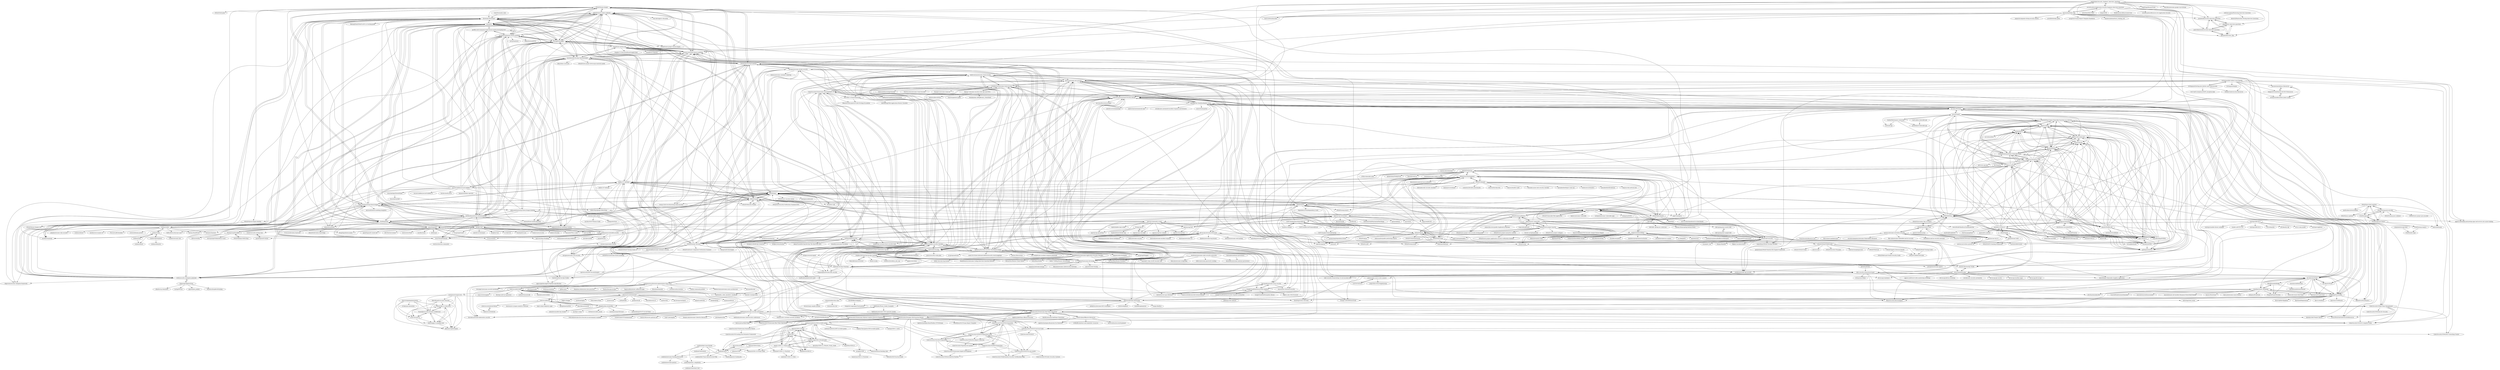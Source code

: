 digraph G {
"OWASP/threat-dragon" -> "OWASP/threat-model-cookbook"
"OWASP/threat-dragon" -> "OWASP/www-project-threat-dragon"
"OWASP/threat-dragon" -> "OWASP/threat-dragon-desktop"
"OWASP/threat-dragon" -> "threatspec/threatspec"
"OWASP/threat-dragon" -> "izar/pytm"
"OWASP/threat-dragon" -> "Threagile/threagile"
"OWASP/threat-dragon" -> "hysnsec/awesome-threat-modelling"
"OWASP/threat-dragon" -> "OWASP/threat-dragon-core"
"OWASP/threat-dragon" -> "Autodesk/continuous-threat-modeling"
"OWASP/threat-dragon" -> "OWASP/DevSecOpsGuideline"
"OWASP/threat-dragon" -> "michenriksen/drawio-threatmodeling"
"OWASP/threat-dragon" -> "OWASP/samm"
"OWASP/threat-dragon" -> "mike-goodwin/owasp-threat-dragon"
"OWASP/threat-dragon" -> "blabla1337/skf-flask"
"OWASP/threat-dragon" -> "OWASP/Nettacker" ["e"=1]
"OWASP/SecurityShepherd" -> "OWASP/OWASP-VWAD"
"OWASP/SecurityShepherd" -> "blabla1337/skf-flask"
"OWASP/SecurityShepherd" -> "OWASP/glue"
"OWASP/SecurityShepherd" -> "OWASP/ASVS"
"OWASP/SecurityShepherd" -> "OWASP/owasp-masvs" ["e"=1]
"OWASP/SecurityShepherd" -> "OWASP/NodeGoat"
"OWASP/SecurityShepherd" -> "owtf/owtf" ["e"=1]
"OWASP/SecurityShepherd" -> "bkimminich/juice-shop" ["e"=1]
"OWASP/SecurityShepherd" -> "OWASP/Benchmark"
"OWASP/SecurityShepherd" -> "OWASP/railsgoat"
"OWASP/SecurityShepherd" -> "OWASP/DevGuide"
"OWASP/SecurityShepherd" -> "rapid7/hackazon" ["e"=1]
"OWASP/SecurityShepherd" -> "WebGoat/WebGoat" ["e"=1]
"OWASP/SecurityShepherd" -> "bugcrowd/HUNT" ["e"=1]
"OWASP/SecurityShepherd" -> "dineshshetty/Android-InsecureBankv2" ["e"=1]
"4ndersonLin/awesome-cloud-security" -> "jassics/awesome-aws-security"
"4ndersonLin/awesome-cloud-security" -> "Funkmyster/awesome-cloud-security"
"4ndersonLin/awesome-cloud-security" -> "arainho/awesome-api-security" ["e"=1]
"4ndersonLin/awesome-cloud-security" -> "krol3/container-security-checklist"
"4ndersonLin/awesome-cloud-security" -> "aquasecurity/cloudsploit" ["e"=1]
"4ndersonLin/awesome-cloud-security" -> "Hacking-the-Cloud/hackingthe.cloud"
"4ndersonLin/awesome-cloud-security" -> "CyberSecurityUP/Awesome-Cloud-PenTest"
"4ndersonLin/awesome-cloud-security" -> "CyberSecurityUP/Cloud-Security-Attacks"
"4ndersonLin/awesome-cloud-security" -> "decalage2/awesome-security-hardening" ["e"=1]
"4ndersonLin/awesome-cloud-security" -> "sottlmarek/DevSecOps"
"4ndersonLin/awesome-cloud-security" -> "RhinoSecurityLabs/cloudgoat" ["e"=1]
"4ndersonLin/awesome-cloud-security" -> "aquasecurity/cloud-security-remediation-guides"
"4ndersonLin/awesome-cloud-security" -> "ine-labs/AWSGoat"
"4ndersonLin/awesome-cloud-security" -> "magnologan/awesome-k8s-security" ["e"=1]
"4ndersonLin/awesome-cloud-security" -> "dafthack/CloudPentestCheatsheets" ["e"=1]
"coinbase/salus" -> "coinbase/odin"
"coinbase/salus" -> "slackhq/goSDL"
"coinbase/salus" -> "pxlpnk/awesome-ruby-security" ["e"=1]
"coinbase/salus" -> "coinbase/dexter"
"coinbase/salus" -> "ShiftLeftSecurity/sast-scan" ["e"=1]
"coinbase/salus" -> "hawkeyesec/scanner-cli" ["e"=1]
"coinbase/salus" -> "FSecureLABS/leonidas" ["e"=1]
"coinbase/salus" -> "thesp0nge/dawnscanner"
"coinbase/salus" -> "emtunc/SlackPirate" ["e"=1]
"coinbase/salus" -> "dowjones/hammer" ["e"=1]
"coinbase/salus" -> "ovotech/domain-protect" ["e"=1]
"coinbase/salus" -> "izar/pytm"
"six2dez/wahh_extras" -> "mike-goodwin/owasp-threat-dragon-desktop"
"six2dez/wahh_extras" -> "six2dez/OSCP-Human-Guide" ["e"=1]
"six2dez/wahh_extras" -> "codingo/Interlace" ["e"=1]
"six2dez/wahh_extras" -> "appsecco/breaking-and-pwning-apps-and-servers-aws-azure-training" ["e"=1]
"erev0s/VAmPI" -> "snoopysecurity/dvws-node"
"erev0s/VAmPI" -> "roottusk/vapi" ["e"=1]
"erev0s/VAmPI" -> "OWASP/crAPI" ["e"=1]
"erev0s/VAmPI" -> "arainho/awesome-api-security" ["e"=1]
"erev0s/VAmPI" -> "appsecco/dvja"
"erev0s/VAmPI" -> "ine-labs/AWSGoat"
"erev0s/VAmPI" -> "srini0x00/dvta"
"erev0s/VAmPI" -> "dolevf/Damn-Vulnerable-GraphQL-Application" ["e"=1]
"erev0s/VAmPI" -> "snoopysecurity/dvws"
"erev0s/VAmPI" -> "InsiderPhD/Generic-University"
"erev0s/VAmPI" -> "appsecco/dvcsharp-api"
"erev0s/VAmPI" -> "ine-labs/AzureGoat"
"erev0s/VAmPI" -> "anxolerd/dvpwa"
"erev0s/VAmPI" -> "rewanthtammana/Damn-Vulnerable-Bank"
"erev0s/VAmPI" -> "we45/DVFaaS-Damn-Vulnerable-Functions-as-a-Service"
"OWASP/www-project-top-ten" -> "OWASP/Top10"
"OWASP/www-project-top-ten" -> "OWASP/owasp.github.io"
"OWASP/www-project-top-ten" -> "OWASP/wstg" ["e"=1]
"OWASP/www-project-top-ten" -> "OWASP/www-community"
"OWASP/www-project-top-ten" -> "OWASP/API-Security"
"OWASP/www-project-top-ten" -> "OWASP/www-project-proactive-controls"
"OWASP/www-project-top-ten" -> "OWASP/OWASP-VWAD"
"OWASP/www-project-top-ten" -> "OWASP/www-project-web-security-testing-guide"
"OWASP/www-project-top-ten" -> "hmaverickadams/TCM-Security-Sample-Pentest-Report" ["e"=1]
"OWASP/www-project-top-ten" -> "tanprathan/OWASP-Testing-Checklist" ["e"=1]
"OWASP/www-project-top-ten" -> "OWASP/www-project-application-security-verification-standard"
"OWASP/www-project-top-ten" -> "bkimminich/juice-shop" ["e"=1]
"OWASP/www-project-top-ten" -> "webpwnized/mutillidae"
"OWASP/www-project-top-ten" -> "Dewalt-arch/pimpmykali" ["e"=1]
"OWASP/www-project-top-ten" -> "OWASP/www-project-webgoat"
"cider-security-research/top-10-cicd-security-risks" -> "cider-security-research/cicd-goat"
"OWASP/API-Security" -> "OWASP/ASVS"
"OWASP/API-Security" -> "OWASP/Docker-Security"
"OWASP/API-Security" -> "inonshk/31-days-of-API-Security-Tips" ["e"=1]
"OWASP/API-Security" -> "arainho/awesome-api-security" ["e"=1]
"OWASP/API-Security" -> "assetnote/kiterunner" ["e"=1]
"OWASP/API-Security" -> "dolevf/Damn-Vulnerable-GraphQL-Application" ["e"=1]
"OWASP/API-Security" -> "flipkart-incubator/Astra" ["e"=1]
"OWASP/API-Security" -> "OWASP/wstg" ["e"=1]
"OWASP/API-Security" -> "ticarpi/jwt_tool" ["e"=1]
"OWASP/API-Security" -> "OWASP/Top10"
"OWASP/API-Security" -> "dsopas/MindAPI" ["e"=1]
"OWASP/API-Security" -> "OWASP/crAPI" ["e"=1]
"OWASP/API-Security" -> "OWASP/OWASP-VWAD"
"OWASP/API-Security" -> "streaak/keyhacks" ["e"=1]
"OWASP/API-Security" -> "tanprathan/OWASP-Testing-Checklist" ["e"=1]
"snoopysecurity/dvws-node" -> "snoopysecurity/dvws"
"snoopysecurity/dvws-node" -> "erev0s/VAmPI"
"snoopysecurity/dvws-node" -> "srini0x00/dvta"
"snoopysecurity/dvws-node" -> "anxolerd/dvpwa"
"snoopysecurity/dvws-node" -> "appsecco/dvja"
"snoopysecurity/dvws-node" -> "appsecco/dvcsharp-api"
"snoopysecurity/dvws-node" -> "vianasw/dvwps"
"snoopysecurity/dvws-node" -> "we45/DVFaaS-Damn-Vulnerable-Functions-as-a-Service"
"snoopysecurity/dvws-node" -> "DevSlop/Pixi"
"snoopysecurity/dvws-node" -> "logicalhacking/DVHMA"
"snoopysecurity/dvws-node" -> "rewanthtammana/Damn-Vulnerable-Bank"
"snoopysecurity/dvws-node" -> "payatu/Tiredful-API"
"snoopysecurity/dvws-node" -> "optiv/rest-api-goat"
"snoopysecurity/dvws-node" -> "appsecco/dvna"
"snoopysecurity/dvws-node" -> "guilleiguaran/dvra"
"dhaval17/awsome-security-write-ups-and-POCs" -> "Voorivex/pentest-guide" ["e"=1]
"dhaval17/awsome-security-write-ups-and-POCs" -> "Funkmyster/awesome-cloud-security"
"dhaval17/awsome-security-write-ups-and-POCs" -> "Neelakandan-A/BugBounty_CheatSheet" ["e"=1]
"dhaval17/awsome-security-write-ups-and-POCs" -> "bminossi/ReconNotes"
"CyberSecurityUP/Cloud-Security-Attacks" -> "CyberSecurityUP/Awesome-Cloud-PenTest"
"CyberSecurityUP/Cloud-Security-Attacks" -> "Cloud-Architekt/AzureAD-Attack-Defense" ["e"=1]
"CyberSecurityUP/Cloud-Security-Attacks" -> "ine-labs/AWSGoat"
"CyberSecurityUP/Cloud-Security-Attacks" -> "ine-labs/AzureGoat"
"CyberSecurityUP/Cloud-Security-Attacks" -> "pop3ret/AWSome-Pentesting"
"CyberSecurityUP/Cloud-Security-Attacks" -> "CyberSecurityUP/OSCE-Complete-Guide" ["e"=1]
"CyberSecurityUP/Cloud-Security-Attacks" -> "aquasecurity/cloud-security-remediation-guides"
"CyberSecurityUP/Cloud-Security-Attacks" -> "imran-parray/Mind-Maps" ["e"=1]
"CyberSecurityUP/Cloud-Security-Attacks" -> "CyberSecurityUP/Red-Team-Management"
"CyberSecurityUP/Cloud-Security-Attacks" -> "Hacking-the-Cloud/hackingthe.cloud"
"CyberSecurityUP/Cloud-Security-Attacks" -> "CyberSecurityUP/Awesome-Red-Team-Operations"
"CyberSecurityUP/Cloud-Security-Attacks" -> "BishopFox/cloudfox"
"CyberSecurityUP/Cloud-Security-Attacks" -> "YaS5in3/Bug-Bounty-Wordlists" ["e"=1]
"CyberSecurityUP/Cloud-Security-Attacks" -> "brcyrr/PracticalCyberSecurityResources" ["e"=1]
"CyberSecurityUP/Cloud-Security-Attacks" -> "last-byte/PersistenceSniper" ["e"=1]
"Simpsonpt/AppSecEzine" -> "c0rdis/security-champions-playbook"
"Simpsonpt/AppSecEzine" -> "doyensec/burpdeveltraining" ["e"=1]
"Simpsonpt/AppSecEzine" -> "allanlw/svg-cheatsheet" ["e"=1]
"Simpsonpt/AppSecEzine" -> "msrkp/PPScan" ["e"=1]
"Simpsonpt/AppSecEzine" -> "gquere/pwn_jenkins" ["e"=1]
"OWASP/Benchmark" -> "OWASP/glue"
"OWASP/Benchmark" -> "OWASP/OWASP-VWAD"
"OWASP/Benchmark" -> "CSPF-Founder/JavaVulnerableLab"
"OWASP/Benchmark" -> "Semmle/ql" ["e"=1]
"OWASP/Benchmark" -> "ossf-cve-benchmark/ossf-cve-benchmark"
"OWASP/Benchmark" -> "OWASP/SecurityShepherd"
"OWASP/Benchmark" -> "OWASP/samm"
"OWASP/Benchmark" -> "hdiv/hdiv"
"OWASP/DevGuide" -> "OWASP/SecurityShepherd"
"OWASP/DevGuide" -> "OWASP/ASVS"
"OWASP/DevGuide" -> "OWASP/Top10"
"OWASP/DevGuide" -> "OWASP/NodeGoat"
"OWASP/DevGuide" -> "blabla1337/skf-flask"
"OWASP/DevGuide" -> "zaproxy/zaproxy" ["e"=1]
"OWASP/DevGuide" -> "OWASP/OWASP-Testing-Guide"
"OWASP/DevGuide" -> "OWASP/OWASP-VWAD"
"OWASP/DevGuide" -> "OWASP/OWASP-WebScarab"
"OWASP/DevGuide" -> "owtf/owtf" ["e"=1]
"OWASP/DevGuide" -> "WebGoat/WebGoat" ["e"=1]
"OWASP/DevGuide" -> "OWASP/samm"
"OWASP/DevGuide" -> "paragonie/awesome-appsec" ["e"=1]
"OWASP/DevGuide" -> "OWASP/owasp-mstg" ["e"=1]
"OWASP/DevGuide" -> "OWASP/glue"
"OWASP/OWASP-WebScarab" -> "OWASP/OWASP-Proxy"
"OWASP/OWASP-WebScarab" -> "koto/xsschef" ["e"=1]
"OWASP/OWASP-WebScarab" -> "OWASP/AppSec-Browser-Bundle"
"OWASP/OWASP-WebScarab" -> "OWASP/OWASP-VWAD"
"OWASP/OWASP-WebScarab" -> "OWASP/CodeReviewGuide"
"OWASP/OWASP-WebScarab" -> "OWASP/Security-Principles" ["e"=1]
"OWASP/OWASP-WebScarab" -> "codewatchorg/bypasswaf" ["e"=1]
"OWASP/OWASP-WebScarab" -> "OWASP/WebGoat"
"OWASP/OWASP-WebScarab" -> "ajinabraham/OWASP-Xenotix-XSS-Exploit-Framework" ["e"=1]
"sergiomarotco/Network-segmentation-cheat-sheet" -> "sottlmarek/DevSecOps"
"sergiomarotco/Network-segmentation-cheat-sheet" -> "decalage2/awesome-security-hardening" ["e"=1]
"sergiomarotco/Network-segmentation-cheat-sheet" -> "opsdisk/the_cyber_plumbers_handbook" ["e"=1]
"sergiomarotco/Network-segmentation-cheat-sheet" -> "khuedoan/homelab" ["e"=1]
"sergiomarotco/Network-segmentation-cheat-sheet" -> "crowdsecurity/crowdsec" ["e"=1]
"sergiomarotco/Network-segmentation-cheat-sheet" -> "netbox-community/netbox" ["e"=1]
"sergiomarotco/Network-segmentation-cheat-sheet" -> "cybersecsi/HOUDINI"
"sergiomarotco/Network-segmentation-cheat-sheet" -> "lukemurraynz/awesome-azure-architecture" ["e"=1]
"sergiomarotco/Network-segmentation-cheat-sheet" -> "firezone/firezone" ["e"=1]
"sergiomarotco/Network-segmentation-cheat-sheet" -> "gravitl/netmaker" ["e"=1]
"sergiomarotco/Network-segmentation-cheat-sheet" -> "windowjs/windowjs" ["e"=1]
"sergiomarotco/Network-segmentation-cheat-sheet" -> "up9inc/mizu" ["e"=1]
"sergiomarotco/Network-segmentation-cheat-sheet" -> "diegolnasc/kubernetes-best-practices" ["e"=1]
"sergiomarotco/Network-segmentation-cheat-sheet" -> "TandoorRecipes/recipes" ["e"=1]
"sergiomarotco/Network-segmentation-cheat-sheet" -> "BaptisteBdn/docker-selfhosted-apps" ["e"=1]
"OWASP/OWASP-VWAD" -> "OWASP/SecurityShepherd"
"OWASP/OWASP-VWAD" -> "OWASP/Vulnerable-Web-Application"
"OWASP/OWASP-VWAD" -> "OWASP/www-project-web-security-testing-guide"
"OWASP/OWASP-VWAD" -> "OWASP/Docker-Security"
"OWASP/OWASP-VWAD" -> "OWASP/glue"
"OWASP/OWASP-VWAD" -> "zaproxy/zap-extensions"
"OWASP/OWASP-VWAD" -> "kaiiyer/awesome-vulnerable" ["e"=1]
"OWASP/OWASP-VWAD" -> "OWASP/Benchmark"
"OWASP/OWASP-VWAD" -> "vavkamil/awesome-vulnerable-apps" ["e"=1]
"OWASP/OWASP-VWAD" -> "OWASP/DVSA"
"OWASP/OWASP-VWAD" -> "OWASP/ASVS"
"OWASP/OWASP-VWAD" -> "stamparm/DSVW" ["e"=1]
"OWASP/OWASP-VWAD" -> "OWASP/owasp.github.io"
"OWASP/OWASP-VWAD" -> "rapid7/hackazon" ["e"=1]
"OWASP/OWASP-VWAD" -> "webpwnized/mutillidae"
"ine-labs/AzureGoat" -> "ine-labs/AWSGoat"
"ine-labs/AzureGoat" -> "ine-labs/GCPGoat"
"ine-labs/AzureGoat" -> "mandiant/Azure_Workshop"
"ine-labs/AzureGoat" -> "iknowjason/PurpleCloud" ["e"=1]
"ine-labs/AzureGoat" -> "CyberSecurityUP/Cloud-Security-Attacks"
"ine-labs/AzureGoat" -> "silverhack/monkey365" ["e"=1]
"ine-labs/AzureGoat" -> "Flangvik/TeamFiltration" ["e"=1]
"ine-labs/AzureGoat" -> "BishopFox/cloudfox"
"ine-labs/AzureGoat" -> "rootsecdev/Azure-Red-Team" ["e"=1]
"ine-labs/AzureGoat" -> "Gerenios/AADInternals" ["e"=1]
"ine-labs/AzureGoat" -> "BloodHoundAD/BARK"
"ine-labs/AzureGoat" -> "Cloud-Architekt/AzureAD-Attack-Defense" ["e"=1]
"ine-labs/AzureGoat" -> "kmcquade/awesome-azure-security"
"ine-labs/AzureGoat" -> "BloodHoundAD/AzureHound" ["e"=1]
"ine-labs/AzureGoat" -> "snoopysecurity/dvws-node"
"Optixal/CEHv10-Notes" -> "g0rbe/CEH"
"Optixal/CEHv10-Notes" -> "scottymcraig/CEHv10StudyGuide"
"Optixal/CEHv10-Notes" -> "Brute-f0rce/CEH"
"Optixal/CEHv10-Notes" -> "ManhNho/CEHv10"
"Optixal/CEHv10-Notes" -> "yeahhub/cehv9"
"Optixal/CEHv10-Notes" -> "khanhnnvn/CEHv10"
"OWASP/owasp-java-encoder" -> "OWASP/java-html-sanitizer"
"OWASP/owasp-java-encoder" -> "ESAPI/esapi-java"
"OWASP/owasp-java-encoder" -> "OWASP/json-sanitizer"
"OWASP/owasp-java-encoder" -> "ESAPI/esapi-java-legacy"
"OWASP/owasp-java-encoder" -> "OWASP/owasp-java-validator"
"OWASP/owasp-java-encoder" -> "OWASP/www-project-java-encoder"
"OWASP/owasp-java-encoder" -> "nahsra/antisamy"
"OWASP/railsgoat" -> "rubysec/bundler-audit" ["e"=1]
"OWASP/railsgoat" -> "brunofacca/zen-rails-security-checklist" ["e"=1]
"OWASP/railsgoat" -> "OWASP/NodeGoat"
"OWASP/railsgoat" -> "presidentbeef/inject-some-sql"
"OWASP/railsgoat" -> "OWASP/SecurityShepherd"
"OWASP/railsgoat" -> "twitter/secureheaders" ["e"=1]
"OWASP/railsgoat" -> "thesp0nge/dawnscanner"
"OWASP/railsgoat" -> "presidentbeef/brakeman" ["e"=1]
"OWASP/railsgoat" -> "rubysec/ruby-advisory-db" ["e"=1]
"OWASP/railsgoat" -> "eliotsykes/rails-security-checklist" ["e"=1]
"OWASP/railsgoat" -> "OWASP/glue"
"OWASP/railsgoat" -> "OWASP/OWASP-VWAD"
"OWASP/railsgoat" -> "danmayer/coverband" ["e"=1]
"OWASP/railsgoat" -> "schneems/derailed_benchmarks" ["e"=1]
"OWASP/railsgoat" -> "whitesmith/rubycritic" ["e"=1]
"InsiderPhD/Generic-University" -> "snoopysecurity/dvws-node"
"InsiderPhD/Generic-University" -> "roottusk/vapi" ["e"=1]
"InsiderPhD/Generic-University" -> "erev0s/VAmPI"
"InsiderPhD/Generic-University" -> "jorritfolmer/vulnerable-api"
"anxolerd/dvpwa" -> "vianasw/dvwps"
"anxolerd/dvpwa" -> "guilleiguaran/dvra"
"anxolerd/dvpwa" -> "appsecco/dvja"
"anxolerd/dvpwa" -> "appsecco/dvcsharp-api"
"anxolerd/dvpwa" -> "srini0x00/dvta"
"anxolerd/dvpwa" -> "rewanthtammana/Damn-Vulnerable-Bank"
"anxolerd/dvpwa" -> "we45/DVFaaS-Damn-Vulnerable-Functions-as-a-Service"
"appsecco/dvna" -> "appsecco/dvja"
"appsecco/dvna" -> "snoopysecurity/dvws"
"appsecco/dvna" -> "vianasw/dvwps"
"appsecco/dvna" -> "snoopysecurity/dvws-node"
"appsecco/dvna" -> "anxolerd/dvpwa"
"appsecco/dvna" -> "we45/DVFaaS-Damn-Vulnerable-Functions-as-a-Service"
"appsecco/dvna" -> "OWASP/DVSA"
"appsecco/dvna" -> "payatu/Tiredful-API"
"appsecco/dvna" -> "OWASP/NodeGoat"
"appsecco/dvna" -> "dolevf/Damn-Vulnerable-GraphQL-Application" ["e"=1]
"appsecco/dvna" -> "rewanthtammana/Damn-Vulnerable-Bank"
"appsecco/dvna" -> "appsecco/dvcsharp-api"
"appsecco/dvna" -> "cr0hn/vulnerable-node" ["e"=1]
"appsecco/dvna" -> "rapid7/hackazon" ["e"=1]
"appsecco/dvna" -> "srini0x00/dvta"
"ine-labs/AWSGoat" -> "ine-labs/AzureGoat"
"ine-labs/AWSGoat" -> "ine-labs/GCPGoat"
"ine-labs/AWSGoat" -> "CyberSecurityUP/Cloud-Security-Attacks"
"ine-labs/AWSGoat" -> "BishopFox/cloudfox"
"ine-labs/AWSGoat" -> "RhinoSecurityLabs/cloudgoat" ["e"=1]
"ine-labs/AWSGoat" -> "cider-security-research/cicd-goat"
"ine-labs/AWSGoat" -> "mandiant/Azure_Workshop"
"ine-labs/AWSGoat" -> "Orange-Cyberdefense/GOAD" ["e"=1]
"ine-labs/AWSGoat" -> "RhinoSecurityLabs/pacu" ["e"=1]
"ine-labs/AWSGoat" -> "Hacking-the-Cloud/hackingthe.cloud"
"ine-labs/AWSGoat" -> "CyberSecurityUP/Awesome-Cloud-PenTest"
"ine-labs/AWSGoat" -> "erev0s/VAmPI"
"ine-labs/AWSGoat" -> "Ignitetechnologies/BurpSuite-For-Pentester" ["e"=1]
"ine-labs/AWSGoat" -> "arainho/awesome-api-security" ["e"=1]
"ine-labs/AWSGoat" -> "pop3ret/AWSome-Pentesting"
"Zeyad-Azima/Offensive-Resources" -> "CyberSecurityUP/Awesome-Red-Team-Operations"
"Zeyad-Azima/Offensive-Resources" -> "CyberSecurityUP/eWPTX-Preparation"
"Zeyad-Azima/Offensive-Resources" -> "CyberSecurityUP/OSCE-Complete-Guide" ["e"=1]
"Zeyad-Azima/Offensive-Resources" -> "imran-parray/Mind-Maps" ["e"=1]
"Zeyad-Azima/Offensive-Resources" -> "evilbuffer/malware-and-exploitdev-resources" ["e"=1]
"Zeyad-Azima/Offensive-Resources" -> "harsh-bothra/SecurityExplained" ["e"=1]
"TalEliyahu/awesome-security-newsletters" -> "TalEliyahu/Threat_Model_Examples"
"TalEliyahu/awesome-security-newsletters" -> "hysnsec/awesome-threat-modelling"
"TalEliyahu/awesome-security-newsletters" -> "brcyrr/PracticalCyberSecurityResources" ["e"=1]
"TalEliyahu/awesome-security-newsletters" -> "Puliczek/awesome-list-of-secrets-in-environment-variables" ["e"=1]
"TalEliyahu/awesome-security-newsletters" -> "ramimac/aws-customer-security-incidents" ["e"=1]
"TalEliyahu/awesome-security-newsletters" -> "ksoclabs/awesome-kubernetes-security" ["e"=1]
"TalEliyahu/awesome-security-newsletters" -> "zeronetworks/BlueHound" ["e"=1]
"TalEliyahu/awesome-security-newsletters" -> "Legit-Labs/legitify" ["e"=1]
"TalEliyahu/awesome-security-newsletters" -> "theepiccode/Awesome-CyberSec-Resources" ["e"=1]
"TalEliyahu/awesome-security-newsletters" -> "pirxthepilot/wtfis" ["e"=1]
"TalEliyahu/awesome-security-newsletters" -> "TalEliyahu/awesome-cybersecurity-conferences"
"TalEliyahu/awesome-security-newsletters" -> "krol3/container-security-checklist"
"TalEliyahu/awesome-security-newsletters" -> "imran-parray/Mind-Maps" ["e"=1]
"TalEliyahu/awesome-security-newsletters" -> "curated-intel/CTI-fundamentals" ["e"=1]
"TalEliyahu/awesome-security-newsletters" -> "mazen160/secrets-patterns-db" ["e"=1]
"OWASP/NodeGoat" -> "lirantal/awesome-nodejs-security" ["e"=1]
"OWASP/NodeGoat" -> "OWASP/SecurityShepherd"
"OWASP/NodeGoat" -> "appsecco/dvna"
"OWASP/NodeGoat" -> "OWASP/railsgoat"
"OWASP/NodeGoat" -> "ajinabraham/NodeJsScan" ["e"=1]
"OWASP/NodeGoat" -> "OWASP/OWASP-VWAD"
"OWASP/NodeGoat" -> "OWASP/ASVS"
"OWASP/NodeGoat" -> "OWASP/DevGuide"
"OWASP/NodeGoat" -> "bkimminich/juice-shop" ["e"=1]
"OWASP/NodeGoat" -> "OWASP/Top10"
"OWASP/NodeGoat" -> "RetireJS/retire.js" ["e"=1]
"OWASP/NodeGoat" -> "OWASP/API-Security"
"OWASP/NodeGoat" -> "OWASP/Benchmark"
"OWASP/NodeGoat" -> "cr0hn/vulnerable-node" ["e"=1]
"OWASP/NodeGoat" -> "OWASP/glue"
"we45/DVFaaS-Damn-Vulnerable-Functions-as-a-Service" -> "vianasw/dvwps"
"we45/DVFaaS-Damn-Vulnerable-Functions-as-a-Service" -> "appsecco/dvja"
"we45/DVFaaS-Damn-Vulnerable-Functions-as-a-Service" -> "guilleiguaran/dvra"
"we45/DVFaaS-Damn-Vulnerable-Functions-as-a-Service" -> "appsecco/dvcsharp-api"
"we45/DVFaaS-Damn-Vulnerable-Functions-as-a-Service" -> "anxolerd/dvpwa"
"we45/DVFaaS-Damn-Vulnerable-Functions-as-a-Service" -> "srini0x00/dvta"
"we45/DVFaaS-Damn-Vulnerable-Functions-as-a-Service" -> "m6a-UdS/dvca"
"we45/DVFaaS-Damn-Vulnerable-Functions-as-a-Service" -> "rewanthtammana/Damn-Vulnerable-Bank"
"we45/DVFaaS-Damn-Vulnerable-Functions-as-a-Service" -> "OWASP/DVSA"
"6mile/DevSecOps-Playbook" -> "sottlmarek/DevSecOps"
"6mile/DevSecOps-Playbook" -> "krol3/container-security-checklist"
"6mile/DevSecOps-Playbook" -> "hahwul/DevSecOps"
"6mile/DevSecOps-Playbook" -> "TaptuIT/awesome-devsecops"
"6mile/DevSecOps-Playbook" -> "devsecops/awesome-devsecops"
"6mile/DevSecOps-Playbook" -> "hysnsec/awesome-threat-modelling"
"6mile/DevSecOps-Playbook" -> "wurstbrot/DevSecOps-MaturityModel"
"6mile/DevSecOps-Playbook" -> "OWASP/DevSecOpsGuideline"
"6mile/DevSecOps-Playbook" -> "Cloud-Architekt/AzureAD-Attack-Defense" ["e"=1]
"6mile/DevSecOps-Playbook" -> "4ndersonLin/awesome-cloud-security"
"6mile/DevSecOps-Playbook" -> "cider-security-research/cicd-goat"
"6mile/DevSecOps-Playbook" -> "cyprosecurity/API-SecurityEmpire" ["e"=1]
"6mile/DevSecOps-Playbook" -> "arainho/awesome-api-security" ["e"=1]
"6mile/DevSecOps-Playbook" -> "ksoclabs/awesome-kubernetes-security" ["e"=1]
"6mile/DevSecOps-Playbook" -> "magnologan/awesome-k8s-security" ["e"=1]
"CyberSecurityUP/Awesome-Cloud-PenTest" -> "CyberSecurityUP/Awesome-Red-Team-Operations"
"CyberSecurityUP/Awesome-Cloud-PenTest" -> "CyberSecurityUP/PNPT-Preparation-Guide"
"CyberSecurityUP/Awesome-Cloud-PenTest" -> "CyberSecurityUP/Cloud-Security-Attacks"
"CyberSecurityUP/Awesome-Cloud-PenTest" -> "CyberSecurityUP/OSCE-Complete-Guide" ["e"=1]
"CyberSecurityUP/Awesome-Cloud-PenTest" -> "CyberSecurityUP/eWPTX-Preparation"
"CyberSecurityUP/Awesome-Cloud-PenTest" -> "CyberSecurityUP/Awesome-Malware-Analysis-Reverse-Engineering"
"CyberSecurityUP/Awesome-Cloud-PenTest" -> "CyberSecurityUP/eCXD-Preparation"
"CyberSecurityUP/Awesome-Cloud-PenTest" -> "CyberSecurityUP/OSCP-Survival-Guide"
"CyberSecurityUP/Awesome-Cloud-PenTest" -> "TROUBLE-1/Cloud-Pentesting"
"CyberSecurityUP/Awesome-Cloud-PenTest" -> "CyberSecurityUP/Red-Team-Management"
"CyberSecurityUP/Awesome-Cloud-PenTest" -> "ine-labs/AWSGoat"
"CyberSecurityUP/Awesome-Cloud-PenTest" -> "pop3ret/AWSome-Pentesting"
"CyberSecurityUP/Awesome-Cloud-PenTest" -> "CyberSecurityUP/Awesome-Blue-Team-Operations"
"CyberSecurityUP/Awesome-Cloud-PenTest" -> "RhinoSecurityLabs/GCP-IAM-Privilege-Escalation" ["e"=1]
"CyberSecurityUP/Awesome-Cloud-PenTest" -> "dafthack/CloudPentestCheatsheets" ["e"=1]
"GoVanguard/list-infosec-encyclopedia" -> "GoVanguard/Getting-into-InfoSec-and-Cybersecurity"
"GoVanguard/list-infosec-encyclopedia" -> "pascalschulz/Infosec-Resources"
"GoVanguard/list-infosec-encyclopedia" -> "GoVanguard/legion" ["e"=1]
"GoVanguard/list-infosec-encyclopedia" -> "ShilpeshTrivedi/Malware-IR-TH-TI-Resources"
"GoVanguard/list-infosec-encyclopedia" -> "archanchoudhury/Davy-Jones-Locker"
"GoVanguard/list-infosec-encyclopedia" -> "Nickyie/Cybersecurity-Resources" ["e"=1]
"GoVanguard/list-infosec-encyclopedia" -> "CyberSecurityUP/Cloud-Security-Attacks"
"GoVanguard/list-infosec-encyclopedia" -> "CyberSecurityUP/OSCE-Complete-Guide" ["e"=1]
"GoVanguard/list-infosec-encyclopedia" -> "aquasecurity/cloud-security-remediation-guides"
"GoVanguard/list-infosec-encyclopedia" -> "CyberSecurityUP/Awesome-Cloud-PenTest"
"GoVanguard/list-infosec-encyclopedia" -> "CyberSecurityUP/PenTest-Consulting-Creator"
"GoVanguard/list-infosec-encyclopedia" -> "Funkmyster/awesome-cloud-security"
"GoVanguard/list-infosec-encyclopedia" -> "brcyrr/PracticalCyberSecurityResources" ["e"=1]
"Hacking-the-Cloud/hackingthe.cloud" -> "RhinoSecurityLabs/cloudgoat" ["e"=1]
"Hacking-the-Cloud/hackingthe.cloud" -> "CyberSecurityUP/Cloud-Security-Attacks"
"Hacking-the-Cloud/hackingthe.cloud" -> "BishopFox/cloudfox"
"Hacking-the-Cloud/hackingthe.cloud" -> "DataDog/stratus-red-team" ["e"=1]
"Hacking-the-Cloud/hackingthe.cloud" -> "ine-labs/AWSGoat"
"Hacking-the-Cloud/hackingthe.cloud" -> "ramimac/aws-customer-security-incidents" ["e"=1]
"Hacking-the-Cloud/hackingthe.cloud" -> "aquasecurity/cloudsploit" ["e"=1]
"Hacking-the-Cloud/hackingthe.cloud" -> "4ndersonLin/awesome-cloud-security"
"Hacking-the-Cloud/hackingthe.cloud" -> "jassics/awesome-aws-security"
"Hacking-the-Cloud/hackingthe.cloud" -> "nccgroup/PMapper" ["e"=1]
"Hacking-the-Cloud/hackingthe.cloud" -> "RhinoSecurityLabs/pacu" ["e"=1]
"Hacking-the-Cloud/hackingthe.cloud" -> "Azure/Stormspotter" ["e"=1]
"Hacking-the-Cloud/hackingthe.cloud" -> "salesforce/cloudsplaining" ["e"=1]
"Hacking-the-Cloud/hackingthe.cloud" -> "andresriancho/enumerate-iam" ["e"=1]
"Hacking-the-Cloud/hackingthe.cloud" -> "awslabs/aws-automated-incident-response-and-forensics" ["e"=1]
"ShilpeshTrivedi/Malware-IR-TH-TI-Resources" -> "pascalschulz/Infosec-Resources"
"ShilpeshTrivedi/Malware-IR-TH-TI-Resources" -> "archanchoudhury/Davy-Jones-Locker"
"archanchoudhury/Davy-Jones-Locker" -> "pascalschulz/Infosec-Resources"
"archanchoudhury/Davy-Jones-Locker" -> "ShilpeshTrivedi/Malware-IR-TH-TI-Resources"
"chronicle/detection-rules" -> "chronicle/api-samples-python"
"chronicle/detection-rules" -> "chronicle/cbn-tool"
"cider-security-research/cicd-goat" -> "ine-labs/AWSGoat"
"cider-security-research/cicd-goat" -> "cider-security-research/top-10-cicd-security-risks"
"cider-security-research/cicd-goat" -> "madhuakula/kubernetes-goat" ["e"=1]
"cider-security-research/cicd-goat" -> "RhinoSecurityLabs/cloudgoat" ["e"=1]
"cider-security-research/cicd-goat" -> "BishopFox/cloudfox"
"cider-security-research/cicd-goat" -> "Orange-Cyberdefense/GOAD" ["e"=1]
"cider-security-research/cicd-goat" -> "ine-labs/AzureGoat"
"cider-security-research/cicd-goat" -> "t3l3machus/Villain" ["e"=1]
"cider-security-research/cicd-goat" -> "DataDog/stratus-red-team" ["e"=1]
"cider-security-research/cicd-goat" -> "krol3/container-security-checklist"
"cider-security-research/cicd-goat" -> "ihebski/A-Red-Teamer-diaries" ["e"=1]
"cider-security-research/cicd-goat" -> "mandiant/Azure_Workshop"
"cider-security-research/cicd-goat" -> "psiinon/open-source-web-scanners"
"cider-security-research/cicd-goat" -> "dolevf/Damn-Vulnerable-GraphQL-Application" ["e"=1]
"cider-security-research/cicd-goat" -> "initstring/cloud_enum" ["e"=1]
"devsecops/bootcamp" -> "devsecops/awesome-devsecops"
"devsecops/bootcamp" -> "devsecops/devsecops"
"devsecops/bootcamp" -> "hysnsec/DevSecOps-Studio"
"devsecops/bootcamp" -> "appsecco/defcon24-infra-monitoring-workshop"
"devsecops/bootcamp" -> "OWASP/glue"
"devsecops/bootcamp" -> "devsecops/defcon-workshop"
"devsecops/bootcamp" -> "TaptuIT/awesome-devsecops"
"devsecops/bootcamp" -> "teacheraio/DevSecOps-Studio"
"devsecops/bootcamp" -> "hahwul/DevSecOps"
"devsecops/bootcamp" -> "OWASP/SecurityShepherd"
"devsecops/bootcamp" -> "c0rdis/security-champions-playbook"
"devsecops/bootcamp" -> "awslabs/aws-security-automation" ["e"=1]
"devsecops/bootcamp" -> "devsecops/git-secrets"
"devsecops/bootcamp" -> "devsecops/wardley-maps"
"devsecops/bootcamp" -> "devsecops/raindance"
"hahwul/DevSecOps" -> "TaptuIT/awesome-devsecops"
"hahwul/DevSecOps" -> "sottlmarek/DevSecOps"
"hahwul/DevSecOps" -> "chughes29/Cloud-DevSecOps-Learning"
"hahwul/DevSecOps" -> "devsecops/awesome-devsecops"
"hahwul/DevSecOps" -> "OWASP/DevSecOpsGuideline"
"hahwul/DevSecOps" -> "6mile/DevSecOps-Playbook"
"hahwul/DevSecOps" -> "CyberSecurityUP/Cloud-Security-Attacks"
"hahwul/DevSecOps" -> "krol3/container-security-checklist"
"hahwul/DevSecOps" -> "hysnsec/awesome-threat-modelling"
"hahwul/DevSecOps" -> "jassics/security-study-plan" ["e"=1]
"hahwul/DevSecOps" -> "Funkmyster/awesome-cloud-security"
"hahwul/DevSecOps" -> "4ndersonLin/awesome-cloud-security"
"hahwul/DevSecOps" -> "imran-parray/Mind-Maps" ["e"=1]
"hahwul/DevSecOps" -> "hahwul/WebHackersWeapons" ["e"=1]
"hahwul/DevSecOps" -> "magnologan/awesome-k8s-security" ["e"=1]
"hysnsec/awesome-threat-modelling" -> "OWASP/threat-model-cookbook"
"hysnsec/awesome-threat-modelling" -> "threatspec/threatspec"
"hysnsec/awesome-threat-modelling" -> "izar/pytm"
"hysnsec/awesome-threat-modelling" -> "Threagile/threagile"
"hysnsec/awesome-threat-modelling" -> "Autodesk/continuous-threat-modeling"
"hysnsec/awesome-threat-modelling" -> "michenriksen/drawio-threatmodeling"
"hysnsec/awesome-threat-modelling" -> "TaptuIT/awesome-devsecops"
"hysnsec/awesome-threat-modelling" -> "c0rdis/security-champions-playbook"
"hysnsec/awesome-threat-modelling" -> "wurstbrot/DevSecOps-MaturityModel"
"hysnsec/awesome-threat-modelling" -> "OWASP/DevSecOpsGuideline"
"hysnsec/awesome-threat-modelling" -> "rung/threat-matrix-cicd"
"hysnsec/awesome-threat-modelling" -> "we45/ThreatPlaybook"
"hysnsec/awesome-threat-modelling" -> "OWASP/threat-dragon"
"hysnsec/awesome-threat-modelling" -> "TalEliyahu/awesome-security-newsletters"
"hysnsec/awesome-threat-modelling" -> "devsecops/awesome-devsecops"
"iriusrisk/OpenThreatModel" -> "iriusrisk/startleft"
"jassics/awesome-aws-security" -> "Funkmyster/awesome-cloud-security"
"jassics/awesome-aws-security" -> "kmcquade/awesome-azure-security"
"jassics/awesome-aws-security" -> "4ndersonLin/awesome-cloud-security"
"jassics/awesome-aws-security" -> "doitintl/secure-gcp-reference"
"jassics/awesome-aws-security" -> "GoogleCloudPlatform/security-analytics"
"jassics/awesome-aws-security" -> "aws-samples/aws-incident-response-playbooks" ["e"=1]
"jassics/awesome-aws-security" -> "CyberSecurityUP/Awesome-Cloud-PenTest"
"jassics/awesome-aws-security" -> "Hacking-the-Cloud/hackingthe.cloud"
"jassics/awesome-aws-security" -> "CyberSecurityUP/Cloud-Security-Attacks"
"jassics/awesome-aws-security" -> "Azure/Azure-Network-Security" ["e"=1]
"jassics/awesome-aws-security" -> "RhinoSecurityLabs/cloudgoat" ["e"=1]
"jassics/awesome-aws-security" -> "TaptuIT/awesome-devsecops"
"jassics/awesome-aws-security" -> "krol3/container-security-checklist"
"jassics/awesome-aws-security" -> "toniblyx/my-arsenal-of-aws-security-tools" ["e"=1]
"jassics/awesome-aws-security" -> "ine-labs/AWSGoat"
"pascalschulz/Infosec-Resources" -> "ShilpeshTrivedi/Malware-IR-TH-TI-Resources"
"pascalschulz/Infosec-Resources" -> "archanchoudhury/Davy-Jones-Locker"
"rung/threat-matrix-cicd" -> "myugan/awesome-cicd-security"
"rung/threat-matrix-cicd" -> "chughes757/SecureSoftwareSupplyChain"
"rung/threat-matrix-cicd" -> "krol3/container-security-checklist"
"rung/threat-matrix-cicd" -> "hysnsec/awesome-threat-modelling"
"rung/threat-matrix-cicd" -> "trailofbits/it-depends" ["e"=1]
"rung/threat-matrix-cicd" -> "aquasecurity/cloud-security-remediation-guides"
"rung/threat-matrix-cicd" -> "OWASP/DevSecOpsGuideline"
"rung/threat-matrix-cicd" -> "wurstbrot/DevSecOps-MaturityModel"
"rung/threat-matrix-cicd" -> "Threagile/threagile"
"rung/threat-matrix-cicd" -> "cider-security-research/top-10-cicd-security-risks"
"rung/threat-matrix-cicd" -> "izar/pytm"
"OWASP/Top10" -> "OWASP/wstg" ["e"=1]
"OWASP/Top10" -> "OWASP/ASVS"
"OWASP/Top10" -> "OWASP/CheatSheetSeries" ["e"=1]
"OWASP/Top10" -> "OWASP/API-Security"
"OWASP/Top10" -> "OWASP/DevGuide"
"OWASP/Top10" -> "OWASP/owasp-mstg" ["e"=1]
"OWASP/Top10" -> "zaproxy/zaproxy" ["e"=1]
"OWASP/Top10" -> "OWASP/Amass" ["e"=1]
"OWASP/Top10" -> "WebGoat/WebGoat" ["e"=1]
"OWASP/Top10" -> "OWASP/www-project-top-ten"
"OWASP/Top10" -> "rapid7/metasploitable3" ["e"=1]
"OWASP/Top10" -> "juliocesarfort/public-pentesting-reports" ["e"=1]
"OWASP/Top10" -> "OWASP/SecurityShepherd"
"OWASP/Top10" -> "OWASP/NodeGoat"
"OWASP/Top10" -> "jeremylong/DependencyCheck" ["e"=1]
"OWASP/ASVS" -> "OWASP/owasp-masvs" ["e"=1]
"OWASP/ASVS" -> "OWASP/wstg" ["e"=1]
"OWASP/ASVS" -> "OWASP/samm"
"OWASP/ASVS" -> "blabla1337/skf-flask"
"OWASP/ASVS" -> "OWASP/SecurityShepherd"
"OWASP/ASVS" -> "OWASP/Top10"
"OWASP/ASVS" -> "OWASP/API-Security"
"OWASP/ASVS" -> "DefectDojo/django-DefectDojo" ["e"=1]
"OWASP/ASVS" -> "OWASP/Docker-Security"
"OWASP/ASVS" -> "devsecops/awesome-devsecops"
"OWASP/ASVS" -> "jeremylong/DependencyCheck" ["e"=1]
"OWASP/ASVS" -> "OWASP/OWASP-VWAD"
"OWASP/ASVS" -> "DependencyTrack/dependency-track" ["e"=1]
"OWASP/ASVS" -> "hysnsec/awesome-threat-modelling"
"OWASP/ASVS" -> "OWASP/DevGuide"
"devsecops/awesome-devsecops" -> "devsecops/bootcamp"
"devsecops/awesome-devsecops" -> "TaptuIT/awesome-devsecops"
"devsecops/awesome-devsecops" -> "sottlmarek/DevSecOps"
"devsecops/awesome-devsecops" -> "paragonie/awesome-appsec" ["e"=1]
"devsecops/awesome-devsecops" -> "hslatman/awesome-threat-intelligence" ["e"=1]
"devsecops/awesome-devsecops" -> "sbilly/awesome-security" ["e"=1]
"devsecops/awesome-devsecops" -> "hahwul/DevSecOps"
"devsecops/awesome-devsecops" -> "toniblyx/my-arsenal-of-aws-security-tools" ["e"=1]
"devsecops/awesome-devsecops" -> "meirwah/awesome-incident-response" ["e"=1]
"devsecops/awesome-devsecops" -> "dastergon/awesome-sre" ["e"=1]
"devsecops/awesome-devsecops" -> "djadmin/awesome-bug-bounty" ["e"=1]
"devsecops/awesome-devsecops" -> "hysnsec/awesome-threat-modelling"
"devsecops/awesome-devsecops" -> "infoslack/awesome-web-hacking" ["e"=1]
"devsecops/awesome-devsecops" -> "onlurking/awesome-infosec" ["e"=1]
"devsecops/awesome-devsecops" -> "archerysec/archerysec" ["e"=1]
"undergroundwires/CEH-in-bullet-points" -> "imrk51/CEH-v11-Study-Guide"
"undergroundwires/CEH-in-bullet-points" -> "Captain-Fancypants/CEH-in-bullet-points"
"undergroundwires/CEH-in-bullet-points" -> "CyberSecurityUP/Guide-CEH-Practical-Master"
"undergroundwires/CEH-in-bullet-points" -> "a3cipher/CEH"
"undergroundwires/CEH-in-bullet-points" -> "scottymcraig/CEHv10StudyGuide"
"undergroundwires/CEH-in-bullet-points" -> "g0rbe/CEH"
"undergroundwires/CEH-in-bullet-points" -> "Optixal/CEHv10-Notes"
"undergroundwires/CEH-in-bullet-points" -> "Samsar4/Ethical-Hacking-Labs" ["e"=1]
"undergroundwires/CEH-in-bullet-points" -> "bsdrip/CEHv11-notes"
"undergroundwires/CEH-in-bullet-points" -> "Samsar4/CEH-v10-Study-Guide"
"undergroundwires/CEH-in-bullet-points" -> "undergroundwires/AWS-in-bullet-points" ["e"=1]
"zaproxy/community-scripts" -> "zaproxy/zap-extensions"
"zaproxy/community-scripts" -> "zaproxy/zap-hud"
"zaproxy/community-scripts" -> "zaproxy/zap-api-python"
"zaproxy/community-scripts" -> "owtf/owtf" ["e"=1]
"zaproxy/community-scripts" -> "blabla1337/skf-flask"
"zaproxy/community-scripts" -> "Grunny/zap-cli"
"zaproxy/community-scripts" -> "zaproxy/zap-api-docs"
"zaproxy/community-scripts" -> "zaproxy/zap-core-help"
"zaproxy/community-scripts" -> "zaproxy/zaproxy" ["e"=1]
"zaproxy/community-scripts" -> "zaproxy/zaproxy-website"
"zaproxy/community-scripts" -> "sepehrdaddev/zap-scripts"
"zaproxy/community-scripts" -> "SecurityFTW/cs-suite" ["e"=1]
"zaproxy/community-scripts" -> "continuumsecurity/bdd-security"
"khanhnnvn/CEHv10" -> "scottymcraig/CEHv10StudyGuide"
"khanhnnvn/CEHv10" -> "Optixal/CEHv10-Notes"
"khanhnnvn/CEHv10" -> "g0rbe/CEH"
"cybersecsi/RAUDI" -> "cybersecsi/HOUDINI"
"cybersecsi/RAUDI" -> "irbigdata/data-dockerfiles"
"cybersecsi/RAUDI" -> "cybersecsi/robodroid"
"cybersecsi/RAUDI" -> "Azure/azure-synapse-analytics-end2end" ["e"=1]
"cybersecsi/RAUDI" -> "input-output-hk/plutus-apps" ["e"=1]
"cybersecsi/RAUDI" -> "openglonmetal/MGL" ["e"=1]
"cybersecsi/RAUDI" -> "nikochiko/autosaved"
"cybersecsi/RAUDI" -> "cybersecsi/robodroid-library"
"CyberSecurityUP/Awesome-Red-Team-Operations" -> "CyberSecurityUP/Awesome-Blue-Team-Operations"
"CyberSecurityUP/Awesome-Red-Team-Operations" -> "CyberSecurityUP/Red-Team-Management"
"CyberSecurityUP/Awesome-Red-Team-Operations" -> "CyberSecurityUP/Awesome-Cloud-PenTest"
"CyberSecurityUP/Awesome-Red-Team-Operations" -> "CyberSecurityUP/OSCE-Complete-Guide" ["e"=1]
"CyberSecurityUP/Awesome-Red-Team-Operations" -> "CyberSecurityUP/eWPTX-Preparation"
"CyberSecurityUP/Awesome-Red-Team-Operations" -> "CyberSecurityUP/Awesome-Malware-Analysis-Reverse-Engineering"
"CyberSecurityUP/Awesome-Red-Team-Operations" -> "CyberSecurityUP/Guide-CEH-Practical-Master"
"CyberSecurityUP/Awesome-Red-Team-Operations" -> "CyberSecurityUP/OSCP-Survival-Guide"
"CyberSecurityUP/Awesome-Red-Team-Operations" -> "CyberSecurityUP/Cloud-Security-Attacks"
"CyberSecurityUP/Awesome-Red-Team-Operations" -> "bigb0sss/RedTeam-OffensiveSecurity" ["e"=1]
"CyberSecurityUP/Awesome-Red-Team-Operations" -> "CyberSecurityUP/PNPT-Preparation-Guide"
"CyberSecurityUP/Awesome-Red-Team-Operations" -> "Zeyad-Azima/Offensive-Resources"
"CyberSecurityUP/Awesome-Red-Team-Operations" -> "Ignitetechnologies/BurpSuite-For-Pentester" ["e"=1]
"CyberSecurityUP/Awesome-Red-Team-Operations" -> "RistBS/Awesome-RedTeam-Cheatsheet" ["e"=1]
"CyberSecurityUP/Awesome-Red-Team-Operations" -> "ihebski/A-Red-Teamer-diaries" ["e"=1]
"SamuraiWTF/samuraiwtf" -> "webpwnized/mutillidae"
"BishopFox/cloudfox" -> "ine-labs/AWSGoat"
"BishopFox/cloudfox" -> "fin3ss3g0d/evilgophish" ["e"=1]
"BishopFox/cloudfox" -> "ine-labs/AzureGoat"
"BishopFox/cloudfox" -> "lkarlslund/ldapnomnom" ["e"=1]
"BishopFox/cloudfox" -> "RhinoSecurityLabs/cloudgoat" ["e"=1]
"BishopFox/cloudfox" -> "DataDog/stratus-red-team" ["e"=1]
"BishopFox/cloudfox" -> "mandiant/Azure_Workshop"
"BishopFox/cloudfox" -> "pop3ret/AWSome-Pentesting"
"BishopFox/cloudfox" -> "Orange-Cyberdefense/GOAD" ["e"=1]
"BishopFox/cloudfox" -> "initstring/cloud_enum" ["e"=1]
"BishopFox/cloudfox" -> "RhinoSecurityLabs/pacu" ["e"=1]
"BishopFox/cloudfox" -> "Idov31/Sandman" ["e"=1]
"BishopFox/cloudfox" -> "Hacking-the-Cloud/hackingthe.cloud"
"BishopFox/cloudfox" -> "knavesec/CredMaster" ["e"=1]
"BishopFox/cloudfox" -> "CyberSecurityUP/Cloud-Security-Attacks"
"OWASP/www-project-web-security-testing-guide" -> "OWASP/OWASP-VWAD"
"OWASP/www-project-web-security-testing-guide" -> "OWASP/owasp.github.io"
"mike-goodwin/owasp-threat-dragon-desktop" -> "mike-goodwin/owasp-threat-dragon"
"mike-goodwin/owasp-threat-dragon-desktop" -> "Threagile/threagile"
"mike-goodwin/owasp-threat-dragon-desktop" -> "six2dez/wahh_extras"
"mike-goodwin/owasp-threat-dragon-desktop" -> "OWASP/samm"
"mike-goodwin/owasp-threat-dragon-desktop" -> "OWASP/threat-model-cookbook"
"mike-goodwin/owasp-threat-dragon-desktop" -> "michenriksen/drawio-threatmodeling"
"mike-goodwin/owasp-threat-dragon-desktop" -> "emtunc/SlackPirate" ["e"=1]
"zaproxy/zap-hud" -> "zaproxy/zap-extensions"
"zaproxy/zap-hud" -> "zaproxy/zap-api-docs"
"zaproxy/zap-hud" -> "zaproxy/zaproxy-website"
"zaproxy/zap-hud" -> "zaproxy/community-scripts"
"TaptuIT/awesome-devsecops" -> "hahwul/DevSecOps"
"TaptuIT/awesome-devsecops" -> "OWASP/DevSecOpsGuideline"
"TaptuIT/awesome-devsecops" -> "devsecops/awesome-devsecops"
"TaptuIT/awesome-devsecops" -> "hysnsec/awesome-threat-modelling"
"TaptuIT/awesome-devsecops" -> "chughes29/Cloud-DevSecOps-Learning"
"TaptuIT/awesome-devsecops" -> "sottlmarek/DevSecOps"
"TaptuIT/awesome-devsecops" -> "wmariuss/awesome-devops" ["e"=1]
"TaptuIT/awesome-devsecops" -> "hysnsec/DevSecOps-Studio"
"TaptuIT/awesome-devsecops" -> "jassics/awesome-aws-security"
"TaptuIT/awesome-devsecops" -> "fabacab/awesome-cybersecurity-blueteam" ["e"=1]
"TaptuIT/awesome-devsecops" -> "6mile/DevSecOps-Playbook"
"TaptuIT/awesome-devsecops" -> "myugan/awesome-docker-security"
"TaptuIT/awesome-devsecops" -> "cpuu/awesome-fuzzing" ["e"=1]
"TaptuIT/awesome-devsecops" -> "paragonie/awesome-appsec" ["e"=1]
"TaptuIT/awesome-devsecops" -> "krol3/container-security-checklist"
"CyberSecurityUP/OSCP-Survival-Guide" -> "CyberSecurityUP/OSCP-in-one-month"
"CyberSecurityUP/OSCP-Survival-Guide" -> "CyberSecurityUP/PNPT-Preparation-Guide"
"CyberSecurityUP/OSCP-Survival-Guide" -> "CyberSecurityUP/PenTest-Consulting-Creator"
"CyberSecurityUP/OSCP-Survival-Guide" -> "CyberSecurityUP/PenTest-Report-Collection"
"CyberSecurityUP/OSCP-Survival-Guide" -> "CyberSecurityUP/OSCP"
"CyberSecurityUP/OSCP-Survival-Guide" -> "CyberSecurityUP/Information-Security-Certifications-Map"
"Grunny/zap-cli" -> "zaproxy/zap-core-help"
"Grunny/zap-cli" -> "stephendonner/docker-zap"
"Grunny/zap-cli" -> "zaproxy/zap-api-python"
"OWASP/Vulnerable-Web-Application" -> "OWASP/OWASP-VWAD"
"continuumsecurity/bdd-security" -> "F-Secure/mittn"
"continuumsecurity/bdd-security" -> "gauntlt/gauntlt"
"continuumsecurity/bdd-security" -> "threatspec/threatspec"
"continuumsecurity/bdd-security" -> "continuumsecurity/zap-webdriver"
"continuumsecurity/bdd-security" -> "mozilla/seasponge"
"continuumsecurity/bdd-security" -> "aparsons/bag-of-holding"
"continuumsecurity/bdd-security" -> "teacheraio/DevSecOps-Studio"
"continuumsecurity/bdd-security" -> "we45/ThreatPlaybook"
"continuumsecurity/bdd-security" -> "OWASP/glue"
"continuumsecurity/bdd-security" -> "blabla1337/skf-flask"
"continuumsecurity/bdd-security" -> "mwrlabs/needle" ["e"=1]
"continuumsecurity/bdd-security" -> "paypal/SeLion" ["e"=1]
"secvulture/dvta" -> "srini0x00/dvta"
"srini0x00/dvta" -> "appsecco/dvja"
"srini0x00/dvta" -> "vianasw/dvwps"
"srini0x00/dvta" -> "guilleiguaran/dvra"
"srini0x00/dvta" -> "appsecco/dvcsharp-api"
"srini0x00/dvta" -> "rewanthtammana/Damn-Vulnerable-Bank"
"srini0x00/dvta" -> "anxolerd/dvpwa"
"srini0x00/dvta" -> "we45/DVFaaS-Damn-Vulnerable-Functions-as-a-Service"
"srini0x00/dvta" -> "secvulture/dvta"
"yeahhub/cehv9" -> "yeahhub/Awesome-Hacking-Resources"
"yeahhub/cehv9" -> "Brute-f0rce/CEH"
"yeahhub/cehv9" -> "yeahhub/Red-Team-Infrastructure-Wiki"
"yeahhub/cehv9" -> "yeahhub/pentest-bookmarks"
"yeahhub/cehv9" -> "yeahhub/pentest_compilation"
"zaproxy/zap-extensions" -> "zaproxy/community-scripts"
"zaproxy/zap-extensions" -> "zaproxy/zap-hud"
"zaproxy/zap-extensions" -> "bugcrowd/HUNT" ["e"=1]
"zaproxy/zap-extensions" -> "zaproxy/zaproxy" ["e"=1]
"zaproxy/zap-extensions" -> "zaproxy/zap-api-python"
"zaproxy/zap-extensions" -> "OWASP/OWASP-VWAD"
"zaproxy/zap-extensions" -> "zaproxy/zap-core-help"
"zaproxy/zap-extensions" -> "owtf/owtf" ["e"=1]
"zaproxy/zap-extensions" -> "OWASP/threat-dragon"
"zaproxy/zap-extensions" -> "cyberheartmi9/PayloadsAllTheThings" ["e"=1]
"zaproxy/zap-extensions" -> "epinna/tplmap" ["e"=1]
"zaproxy/zap-extensions" -> "ius/rsatool" ["e"=1]
"zaproxy/zap-extensions" -> "jbarone/xxelab" ["e"=1]
"zaproxy/zap-extensions" -> "OWASP/glue"
"zaproxy/zap-extensions" -> "mozilla/zest"
"mike-goodwin/owasp-threat-dragon" -> "mike-goodwin/owasp-threat-dragon-desktop"
"mike-goodwin/owasp-threat-dragon" -> "threatspec/threatspec"
"mike-goodwin/owasp-threat-dragon" -> "OWASP/samm"
"mike-goodwin/owasp-threat-dragon" -> "michenriksen/drawio-threatmodeling"
"mike-goodwin/owasp-threat-dragon" -> "izar/pytm"
"mike-goodwin/owasp-threat-dragon" -> "denimgroup/threadfix"
"mike-goodwin/owasp-threat-dragon" -> "OWASP/glue"
"mike-goodwin/owasp-threat-dragon" -> "mozilla/seasponge"
"mike-goodwin/owasp-threat-dragon" -> "blabla1337/skf-flask"
"mike-goodwin/owasp-threat-dragon" -> "slackhq/goSDL"
"mike-goodwin/owasp-threat-dragon" -> "teacheraio/DevSecOps-Studio"
"mike-goodwin/owasp-threat-dragon" -> "microsoft/threat-modeling-templates"
"mike-goodwin/owasp-threat-dragon" -> "adamshostack/eop"
"mike-goodwin/owasp-threat-dragon" -> "OWASP/threat-model-cookbook"
"mike-goodwin/owasp-threat-dragon" -> "c0rdis/security-champions-playbook"
"GoVanguard/Getting-into-InfoSec-and-Cybersecurity" -> "GoVanguard/list-infosec-encyclopedia"
"GoVanguard/Getting-into-InfoSec-and-Cybersecurity" -> "Nickyie/Cybersecurity-Resources" ["e"=1]
"GoVanguard/Getting-into-InfoSec-and-Cybersecurity" -> "CyberSecurityUP/Cloud-Security-Attacks"
"GoVanguard/Getting-into-InfoSec-and-Cybersecurity" -> "C3n7ral051nt4g3ncy/OSINT_Inception-links" ["e"=1]
"GoVanguard/Getting-into-InfoSec-and-Cybersecurity" -> "aquasecurity/cloud-security-remediation-guides"
"cybersecsi/HOUDINI" -> "cybersecsi/RAUDI"
"cybersecsi/HOUDINI" -> "warp-tech/warpgate" ["e"=1]
"cybersecsi/HOUDINI" -> "DataDog/stratus-red-team" ["e"=1]
"cybersecsi/HOUDINI" -> "fireship-io/nft-art-generator" ["e"=1]
"cybersecsi/HOUDINI" -> "opsdisk/the_cyber_plumbers_handbook" ["e"=1]
"cybersecsi/HOUDINI" -> "commjoen/wrongsecrets"
"cybersecsi/HOUDINI" -> "sergiomarotco/Network-segmentation-cheat-sheet"
"cybersecsi/HOUDINI" -> "mufeedvh/moonwalk" ["e"=1]
"cybersecsi/HOUDINI" -> "ahembree/ansible-hms-docker"
"cybersecsi/HOUDINI" -> "datastack-net/dockerized"
"cybersecsi/HOUDINI" -> "prowler-cloud/prowler" ["e"=1]
"cybersecsi/HOUDINI" -> "charmbracelet/wishlist" ["e"=1]
"cybersecsi/HOUDINI" -> "Puliczek/awesome-list-of-secrets-in-environment-variables" ["e"=1]
"cybersecsi/HOUDINI" -> "TalEliyahu/awesome-security-newsletters"
"cybersecsi/HOUDINI" -> "BishopFox/cloudfox"
"google/vsaq" -> "slackhq/goSDL"
"google/vsaq" -> "mozilla/seasponge"
"google/vsaq" -> "yahoo/gryffin" ["e"=1]
"google/vsaq" -> "salesforce/vulnreport" ["e"=1]
"google/vsaq" -> "dropbox/vsmc"
"google/vsaq" -> "vz-risk/veris" ["e"=1]
"google/vsaq" -> "mike-goodwin/owasp-threat-dragon"
"google/vsaq" -> "cloudsploit/scans" ["e"=1]
"google/vsaq" -> "SecurityFTW/cs-suite" ["e"=1]
"google/vsaq" -> "michenriksen/drawio-threatmodeling"
"google/vsaq" -> "nccgroup/Scout2" ["e"=1]
"google/vsaq" -> "denimgroup/threadfix"
"google/vsaq" -> "dowjones/hammer" ["e"=1]
"google/vsaq" -> "stuhirst/awssecurity" ["e"=1]
"google/vsaq" -> "infobyte/faraday" ["e"=1]
"imrk51/CEH-v11-Study-Guide" -> "undergroundwires/CEH-in-bullet-points"
"imrk51/CEH-v11-Study-Guide" -> "CyberSecurityUP/Guide-CEH-Practical-Master"
"imrk51/CEH-v11-Study-Guide" -> "Samsar4/CEH-v10-Study-Guide"
"imrk51/CEH-v11-Study-Guide" -> "scottymcraig/CEHv10StudyGuide"
"imrk51/CEH-v11-Study-Guide" -> "Samsar4/Ethical-Hacking-Labs" ["e"=1]
"imrk51/CEH-v11-Study-Guide" -> "g0rbe/CEH"
"imrk51/CEH-v11-Study-Guide" -> "Optixal/CEHv10-Notes"
"imrk51/CEH-v11-Study-Guide" -> "ziyishen97/CEH-v11-Practical"
"imrk51/CEH-v11-Study-Guide" -> "ziyishen97/CEH-v11-Note"
"imrk51/CEH-v11-Study-Guide" -> "khanhnnvn/CEHv10"
"imrk51/CEH-v11-Study-Guide" -> "a3cipher/CEH"
"OWASP/www-community" -> "OWASP/wstg" ["e"=1]
"OWASP/www-community" -> "OWASP/threat-dragon"
"OWASP/www-community" -> "OWASP/owasp.github.io"
"OWASP/www-community" -> "OWASP/OWASP-VWAD"
"OWASP/www-community" -> "OWASP/www-project-top-ten"
"OWASP/www-community" -> "wagiro/BurpBounty" ["e"=1]
"OWASP/www-community" -> "OWASP/samm"
"OWASP/www-community" -> "zeroc00I/AllVideoPocsFromHackerOne" ["e"=1]
"OWASP/www-community" -> "OWASP/www-project-web-security-testing-guide"
"OWASP/www-community" -> "projectdiscovery/public-bugbounty-programs" ["e"=1]
"OWASP/www-community" -> "Threagile/threagile"
"OWASP/www-community" -> "OWASP/API-Security"
"OWASP/www-community" -> "tanprathan/OWASP-Testing-Checklist" ["e"=1]
"OWASP/www-community" -> "OWASP/DevSecOpsGuideline"
"OWASP/www-community" -> "OWASP/Top10"
"coinbase/odin" -> "coinbase/step"
"coinbase/odin" -> "coinbase/geoengineer"
"coinbase/odin" -> "coinbase/salus"
"coinbase/odin" -> "coinbase/assume-role" ["e"=1]
"coinbase/odin" -> "coinbase/fenrir"
"webpwnized/mutillidae" -> "SamuraiWTF/samuraiwtf"
"webpwnized/mutillidae" -> "digininja/DVWA" ["e"=1]
"webpwnized/mutillidae" -> "webpwnized/mutillidae-docker"
"webpwnized/mutillidae" -> "rapid7/metasploitable3" ["e"=1]
"webpwnized/mutillidae" -> "OWASP/OWASP-VWAD"
"webpwnized/mutillidae" -> "WebGoat/WebGoat" ["e"=1]
"webpwnized/mutillidae" -> "ethicalhack3r/DVWA" ["e"=1]
"webpwnized/mutillidae" -> "OWASP/SecurityShepherd"
"webpwnized/mutillidae" -> "chuckfw/owaspbwa"
"webpwnized/mutillidae" -> "mandatoryprogrammer/xsshunter" ["e"=1]
"webpwnized/mutillidae" -> "greenbone/openvas-scanner" ["e"=1]
"webpwnized/mutillidae" -> "bkimminich/juice-shop" ["e"=1]
"webpwnized/mutillidae" -> "411Hall/JAWS" ["e"=1]
"webpwnized/mutillidae" -> "epsylon/xsser" ["e"=1]
"webpwnized/mutillidae" -> "justinsteven/dostackbufferoverflowgood" ["e"=1]
"BloodHoundAD/BARK" -> "Flangvik/TeamFiltration" ["e"=1]
"BloodHoundAD/BARK" -> "mandiant/Azure_Workshop"
"BloodHoundAD/BARK" -> "BloodHoundAD/AzureHound" ["e"=1]
"CSPF-Founder/JavaSecurityCourse" -> "CSPF-Founder/JavaVulnerableLab"
"CSPF-Founder/JavaSecurityCourse" -> "CSPF-Founder/VulnerableSpring"
"CSPF-Founder/JavaVulnerableLab" -> "CSPF-Founder/JavaSecurityCourse"
"CSPF-Founder/JavaVulnerableLab" -> "CSPF-Founder/VulnerableSpring"
"CSPF-Founder/JavaVulnerableLab" -> "ScaleSec/vulnado"
"CSPF-Founder/JavaVulnerableLab" -> "CSPF-Founder/ASPVulnerableLab"
"CSPF-Founder/JavaVulnerableLab" -> "appsecco/dvja"
"ScaleSec/vulnado" -> "appsecco/dvja"
"ScaleSec/vulnado" -> "CSPF-Founder/JavaVulnerableLab"
"cure53/Contracts" -> "psiinon/open-source-web-scanners"
"mandiant/Azure_Workshop" -> "BloodHoundAD/BARK"
"mandiant/Azure_Workshop" -> "ine-labs/AzureGoat"
"mandiant/Azure_Workshop" -> "silverhack/monkey365" ["e"=1]
"mandiant/Azure_Workshop" -> "rootsecdev/Azure-Red-Team" ["e"=1]
"mandiant/Azure_Workshop" -> "Flangvik/TeamFiltration" ["e"=1]
"mandiant/Azure_Workshop" -> "AzureAD/AzureADAssessment" ["e"=1]
"mandiant/Azure_Workshop" -> "AzureAD/Azure-AD-Incident-Response-PowerShell-Module" ["e"=1]
"mandiant/Azure_Workshop" -> "iknowjason/PurpleCloud" ["e"=1]
"mandiant/Azure_Workshop" -> "Cloud-Architekt/AzureAD-Attack-Defense" ["e"=1]
"mandiant/Azure_Workshop" -> "hausec/PowerZure" ["e"=1]
"mandiant/Azure_Workshop" -> "Kyuu-Ji/Awesome-Azure-Pentest" ["e"=1]
"mandiant/Azure_Workshop" -> "zeronetworks/BlueHound" ["e"=1]
"mandiant/Azure_Workshop" -> "dirkjanm/ROADtools" ["e"=1]
"mandiant/Azure_Workshop" -> "ScarredMonk/SysmonSimulator" ["e"=1]
"mandiant/Azure_Workshop" -> "BishopFox/cloudfox"
"CyberSecurityUP/eWPTX-Preparation" -> "CyberSecurityUP/eWPT-Preparation"
"CyberSecurityUP/eWPTX-Preparation" -> "CyberSecurityUP/PNPT-Preparation-Guide"
"CyberSecurityUP/eWPTX-Preparation" -> "CyberSecurityUP/eCXD-Preparation"
"CyberSecurityUP/eWPTX-Preparation" -> "CyberSecurityUP/Awesome-Exploit-Development"
"CyberSecurityUP/eWPTX-Preparation" -> "CyberSecurityUP/Awesome-Red-Team-Operations"
"CyberSecurityUP/eWPTX-Preparation" -> "CyberSecurityUP/Awesome-Cloud-PenTest"
"CyberSecurityUP/eWPTX-Preparation" -> "CyberSecurityUP/OSCP-in-one-month"
"CyberSecurityUP/eWPTX-Preparation" -> "CyberSecurityUP/python-for-hackers"
"CyberSecurityUP/eWPTX-Preparation" -> "CyberSecurityUP/OSCP-Survival-Guide"
"CyberSecurityUP/Guide-CEH-Practical-Master" -> "imrk51/CEH-v11-Study-Guide"
"CyberSecurityUP/Guide-CEH-Practical-Master" -> "CyberSecurityUP/Awesome-Red-Team-Operations"
"CyberSecurityUP/Guide-CEH-Practical-Master" -> "undergroundwires/CEH-in-bullet-points"
"CyberSecurityUP/Guide-CEH-Practical-Master" -> "CyberSecurityUP/OSCE-Complete-Guide" ["e"=1]
"CyberSecurityUP/Guide-CEH-Practical-Master" -> "Samsar4/Ethical-Hacking-Labs" ["e"=1]
"CyberSecurityUP/Guide-CEH-Practical-Master" -> "CyberSecurityUP/Awesome-Cloud-PenTest"
"CyberSecurityUP/Guide-CEH-Practical-Master" -> "Ignitetechnologies/BurpSuite-For-Pentester" ["e"=1]
"CyberSecurityUP/Guide-CEH-Practical-Master" -> "CyberSecurityUP/PNPT-Preparation-Guide"
"CyberSecurityUP/Guide-CEH-Practical-Master" -> "CyberSecurityUP/eWPTX-Preparation"
"CyberSecurityUP/Guide-CEH-Practical-Master" -> "0xParth/CEH-Practical-Guide"
"CyberSecurityUP/Guide-CEH-Practical-Master" -> "Ignitetechnologies/HackTheBox-CTF-Writeups" ["e"=1]
"CyberSecurityUP/Guide-CEH-Practical-Master" -> "imran-parray/Mind-Maps" ["e"=1]
"CyberSecurityUP/Guide-CEH-Practical-Master" -> "whoisflynn/OSCP-Exam-Report-Template" ["e"=1]
"CyberSecurityUP/Guide-CEH-Practical-Master" -> "CyberSecurityUP/Red-Team-Management"
"CyberSecurityUP/Guide-CEH-Practical-Master" -> "ziyishen97/CEH-v11-Practical"
"redteamcaptain/Pentesting-Interview-Questions" -> "justinltodd/security-interview-questions"
"redteamcaptain/Pentesting-Interview-Questions" -> "kh4sh3i/Penetration-Testing-Interview-Questions"
"tadwhitaker/Security_Engineer_Interview_Questions" -> "security-prince/Application-Security-Engineer-Interview-Questions"
"tadwhitaker/Security_Engineer_Interview_Questions" -> "gracenolan/Notes"
"tadwhitaker/Security_Engineer_Interview_Questions" -> "pbnj/infosec-interview-questions"
"tadwhitaker/Security_Engineer_Interview_Questions" -> "justinltodd/security-interview-questions"
"tadwhitaker/Security_Engineer_Interview_Questions" -> "jigerjain/Interview_Tips"
"tadwhitaker/Security_Engineer_Interview_Questions" -> "paulveillard/cybersecurity-interview-questions"
"tadwhitaker/Security_Engineer_Interview_Questions" -> "imran-parray/Mind-Maps" ["e"=1]
"tadwhitaker/Security_Engineer_Interview_Questions" -> "NagliNagli/BountyTricks" ["e"=1]
"tadwhitaker/Security_Engineer_Interview_Questions" -> "ine-labs/AWSGoat"
"tadwhitaker/Security_Engineer_Interview_Questions" -> "arainho/awesome-api-security" ["e"=1]
"tadwhitaker/Security_Engineer_Interview_Questions" -> "jassics/awesome-aws-security"
"tadwhitaker/Security_Engineer_Interview_Questions" -> "zeroc00I/AllVideoPocsFromHackerOne" ["e"=1]
"tadwhitaker/Security_Engineer_Interview_Questions" -> "CyberSecurityUP/Cloud-Security-Attacks"
"tadwhitaker/Security_Engineer_Interview_Questions" -> "harsh-bothra/learn365" ["e"=1]
"tadwhitaker/Security_Engineer_Interview_Questions" -> "xdavidhu/awesome-google-vrp-writeups" ["e"=1]
"OWASP/Docker-Security" -> "OWASP/OWASP-VWAD"
"OWASP/Docker-Security" -> "OWASP/API-Security"
"OWASP/Docker-Security" -> "OWASP/DevSecOpsGuideline"
"OWASP/Docker-Security" -> "OWASP/glue"
"OWASP/Docker-Security" -> "myugan/awesome-docker-security"
"OWASP/Docker-Security" -> "OWASP/ASVS"
"OWASP/Docker-Security" -> "blabla1337/skf-flask"
"OWASP/Docker-Security" -> "kai5263499/awesome-container-security"
"OWASP/Docker-Security" -> "OWASP/threat-model-cookbook"
"OWASP/Docker-Security" -> "OWASP/samm"
"OWASP/Docker-Security" -> "OWASP/OWASP-Testing-Guide-v5"
"OWASP/Docker-Security" -> "OWASP/Software-Component-Verification-Standard" ["e"=1]
"OWASP/Docker-Security" -> "wurstbrot/DevSecOps-MaturityModel"
"OWASP/Docker-Security" -> "eliasgranderubio/dagda" ["e"=1]
"OWASP/Docker-Security" -> "c0rdis/security-champions-playbook"
"snoopysecurity/dvws" -> "snoopysecurity/dvws-node"
"snoopysecurity/dvws" -> "logicalhacking/DVHMA"
"snoopysecurity/dvws" -> "anxolerd/dvpwa"
"snoopysecurity/dvws" -> "appsecco/dvja"
"snoopysecurity/dvws" -> "vianasw/dvwps"
"snoopysecurity/dvws" -> "payatu/Tiredful-API"
"snoopysecurity/dvws" -> "interference-security/DVWS"
"snoopysecurity/dvws" -> "guilleiguaran/dvra"
"snoopysecurity/dvws" -> "m6a-UdS/dvca"
"snoopysecurity/dvws" -> "appsecco/dvna"
"snoopysecurity/dvws" -> "we45/DVFaaS-Damn-Vulnerable-Functions-as-a-Service"
"snoopysecurity/dvws" -> "appsecco/dvcsharp-api"
"snoopysecurity/dvws" -> "srini0x00/dvta"
"snoopysecurity/dvws" -> "Vulcainreo/DVID"
"snoopysecurity/dvws" -> "prateek147/DVIA-v2"
"sottlmarek/DevSecOps" -> "devsecops/awesome-devsecops"
"sottlmarek/DevSecOps" -> "6mile/DevSecOps-Playbook"
"sottlmarek/DevSecOps" -> "hahwul/DevSecOps"
"sottlmarek/DevSecOps" -> "krol3/container-security-checklist"
"sottlmarek/DevSecOps" -> "TaptuIT/awesome-devsecops"
"sottlmarek/DevSecOps" -> "toniblyx/my-arsenal-of-aws-security-tools" ["e"=1]
"sottlmarek/DevSecOps" -> "shuaibiyy/awesome-terraform" ["e"=1]
"sottlmarek/DevSecOps" -> "bregman-arie/devops-resources" ["e"=1]
"sottlmarek/DevSecOps" -> "4ndersonLin/awesome-cloud-security"
"sottlmarek/DevSecOps" -> "bridgecrewio/checkov" ["e"=1]
"sottlmarek/DevSecOps" -> "madhuakula/kubernetes-goat" ["e"=1]
"sottlmarek/DevSecOps" -> "prowler-cloud/prowler" ["e"=1]
"sottlmarek/DevSecOps" -> "sergiomarotco/Network-segmentation-cheat-sheet"
"sottlmarek/DevSecOps" -> "OWASP/DevSecOpsGuideline"
"sottlmarek/DevSecOps" -> "AdminTurnedDevOps/DevOps-The-Hard-Way-AWS" ["e"=1]
"myugan/awesome-docker-security" -> "myugan/awesome-cicd-security"
"myugan/awesome-docker-security" -> "krol3/container-security-checklist"
"myugan/awesome-docker-security" -> "OWASP/DevSecOpsGuideline"
"myugan/awesome-docker-security" -> "OWASP/Docker-Security"
"myugan/awesome-docker-security" -> "TaptuIT/awesome-devsecops"
"myugan/awesome-docker-security" -> "aquasecurity/cloud-security-remediation-guides"
"myugan/awesome-docker-security" -> "ksoclabs/awesome-kubernetes-security" ["e"=1]
"myugan/awesome-docker-security" -> "jassics/awesome-aws-security"
"myugan/awesome-docker-security" -> "4ndersonLin/awesome-cloud-security"
"myugan/awesome-docker-security" -> "iximiuz/awesome-container-tinkering" ["e"=1]
"myugan/awesome-docker-security" -> "cyprosecurity/API-SecurityEmpire" ["e"=1]
"MahdiMashrur/Awesome-Application-Security-Checklist" -> "aquasecurity/cloud-security-remediation-guides"
"MahdiMashrur/Awesome-Application-Security-Checklist" -> "CyberSecurityUP/Cloud-Security-Attacks"
"MahdiMashrur/Awesome-Application-Security-Checklist" -> "YaS5in3/Bug-Bounty-Wordlists" ["e"=1]
"MahdiMashrur/Awesome-Application-Security-Checklist" -> "tuhin1729/Bug-Bounty-Methodology" ["e"=1]
"MahdiMashrur/Awesome-Application-Security-Checklist" -> "Funkmyster/awesome-cloud-security"
"MahdiMashrur/Awesome-Application-Security-Checklist" -> "brcyrr/PracticalCyberSecurityResources" ["e"=1]
"MahdiMashrur/Awesome-Application-Security-Checklist" -> "bobby-lin/study-bug-bounty" ["e"=1]
"MahdiMashrur/Awesome-Application-Security-Checklist" -> "jassics/awesome-aws-security"
"MahdiMashrur/Awesome-Application-Security-Checklist" -> "MahdiMashrur/Awesome-Coding-Interview-Question-Patterns" ["e"=1]
"MahdiMashrur/Awesome-Application-Security-Checklist" -> "Kitsun3Sec/Pentest-Cheat-Sheets" ["e"=1]
"MahdiMashrur/Awesome-Application-Security-Checklist" -> "inonshk/31-days-of-API-Security-Tips" ["e"=1]
"MahdiMashrur/Awesome-Application-Security-Checklist" -> "sehno/Bug-bounty" ["e"=1]
"OWASP/iGoat-Swift" -> "OWASP/igoat"
"OWASP/iGoat-Swift" -> "prateek147/DVIA-v2"
"OWASP/iGoat-Swift" -> "OWASP/MSTG-Hacking-Playground" ["e"=1]
"OWASP/igoat" -> "OWASP/iGoat-Swift"
"OWASP/igoat" -> "prateek147/DVIA-v2"
"OWASP/igoat" -> "OWASP/MSTG-Hacking-Playground" ["e"=1]
"prateek147/DVIA" -> "prateek147/DVIA-v2"
"prateek147/DVIA" -> "iSECPartners/Introspy-iOS" ["e"=1]
"prateek147/DVIA" -> "rewanthtammana/Damn-Vulnerable-Bank"
"prateek147/DVIA" -> "appsecco/dvja"
"prateek147/DVIA" -> "vianasw/dvwps"
"prateek147/DVIA" -> "nVisium/Swift.nV"
"prateek147/DVIA" -> "dmayer/idb" ["e"=1]
"prateek147/DVIA" -> "logicalhacking/DVHMA"
"prateek147/DVIA" -> "guilleiguaran/dvra"
"prateek147/DVIA" -> "snoopysecurity/dvws"
"prateek147/DVIA" -> "m6a-UdS/dvca"
"prateek147/DVIA" -> "we45/DVFaaS-Damn-Vulnerable-Functions-as-a-Service"
"prateek147/DVIA" -> "appsecco/dvcsharp-api"
"prateek147/DVIA" -> "srini0x00/dvta"
"prateek147/DVIA" -> "praetorian-inc/DVRF" ["e"=1]
"prateek147/DVIA-v2" -> "prateek147/DVIA"
"prateek147/DVIA-v2" -> "OWASP/iGoat-Swift"
"prateek147/DVIA-v2" -> "rewanthtammana/Damn-Vulnerable-Bank"
"prateek147/DVIA-v2" -> "snoopysecurity/dvws"
"prateek147/DVIA-v2" -> "vianasw/dvwps"
"prateek147/DVIA-v2" -> "OWASP/igoat"
"prateek147/DVIA-v2" -> "appsecco/dvja"
"prateek147/DVIA-v2" -> "logicalhacking/DVHMA"
"prateek147/DVIA-v2" -> "we45/DVFaaS-Damn-Vulnerable-Functions-as-a-Service"
"prateek147/DVIA-v2" -> "payatu/diva-android" ["e"=1]
"prateek147/DVIA-v2" -> "anxolerd/dvpwa"
"prateek147/DVIA-v2" -> "ansjdnakjdnajkd/iOS" ["e"=1]
"prateek147/DVIA-v2" -> "ChiChou/grapefruit" ["e"=1]
"prateek147/DVIA-v2" -> "Vulcainreo/DVID"
"prateek147/DVIA-v2" -> "srini0x00/dvta"
"aquasecurity/cloud-security-remediation-guides" -> "aquasecurity/cloudsploit" ["e"=1]
"aquasecurity/cloud-security-remediation-guides" -> "CyberSecurityUP/Cloud-Security-Attacks"
"aquasecurity/cloud-security-remediation-guides" -> "silverhack/monkey365" ["e"=1]
"aquasecurity/cloud-security-remediation-guides" -> "rung/threat-matrix-cicd"
"aquasecurity/cloud-security-remediation-guides" -> "krol3/container-security-checklist"
"aquasecurity/cloud-security-remediation-guides" -> "nccgroup/sadcloud" ["e"=1]
"aquasecurity/cloud-security-remediation-guides" -> "center-for-threat-informed-defense/security-stack-mappings" ["e"=1]
"aquasecurity/cloud-security-remediation-guides" -> "jonrau1/ElectricEye" ["e"=1]
"aquasecurity/cloud-security-remediation-guides" -> "MahdiMashrur/Awesome-Application-Security-Checklist"
"aquasecurity/cloud-security-remediation-guides" -> "bridgecrewio/terragoat" ["e"=1]
"aquasecurity/cloud-security-remediation-guides" -> "Cloud-Architekt/AzureAD-Attack-Defense" ["e"=1]
"aquasecurity/cloud-security-remediation-guides" -> "myugan/awesome-cicd-security"
"aquasecurity/cloud-security-remediation-guides" -> "4ndersonLin/awesome-cloud-security"
"aquasecurity/cloud-security-remediation-guides" -> "aws-samples/aws-incident-response-playbooks" ["e"=1]
"aquasecurity/cloud-security-remediation-guides" -> "nccgroup/PMapper" ["e"=1]
"wurstbrot/DevSecOps-MaturityModel" -> "Threagile/threagile"
"wurstbrot/DevSecOps-MaturityModel" -> "OWASP/Maturity-Models"
"wurstbrot/DevSecOps-MaturityModel" -> "OWASP/DevSecOpsGuideline"
"wurstbrot/DevSecOps-MaturityModel" -> "hysnsec/awesome-threat-modelling"
"wurstbrot/DevSecOps-MaturityModel" -> "c0rdis/security-champions-playbook"
"wurstbrot/DevSecOps-MaturityModel" -> "OWASP/www-project-devsecops-maturity-model"
"wurstbrot/DevSecOps-MaturityModel" -> "secureCodeBox/secureCodeBox"
"wurstbrot/DevSecOps-MaturityModel" -> "threatspec/threatspec"
"wurstbrot/DevSecOps-MaturityModel" -> "Toreon/threat-model-playbook"
"wurstbrot/DevSecOps-MaturityModel" -> "edgeroute/security-champion-framework"
"wurstbrot/DevSecOps-MaturityModel" -> "eBay/sbom-scorecard" ["e"=1]
"wurstbrot/DevSecOps-MaturityModel" -> "rung/threat-matrix-cicd"
"wurstbrot/DevSecOps-MaturityModel" -> "bridgecrewio/terragoat" ["e"=1]
"wurstbrot/DevSecOps-MaturityModel" -> "hysnsec/DevSecOps-Studio"
"wurstbrot/DevSecOps-MaturityModel" -> "michenriksen/drawio-threatmodeling"
"commjoen/wrongsecrets" -> "jeroenr/k8s-svc-discovery"
"commjoen/wrongsecrets" -> "fvanwijk/msw-http-dynamic-middleware"
"commjoen/wrongsecrets" -> "scala-tsi/scala-tsi"
"commjoen/wrongsecrets" -> "jdksloan/CypherEngine"
"commjoen/wrongsecrets" -> "0xR/swagger-to-graphql-web"
"commjoen/wrongsecrets" -> "Puliczek/awesome-list-of-secrets-in-environment-variables" ["e"=1]
"commjoen/wrongsecrets" -> "AlbertBrand/vue-async-function"
"blabla1337/skf-flask" -> "OWASP/samm"
"blabla1337/skf-flask" -> "OWASP/SecurityShepherd"
"blabla1337/skf-flask" -> "OWASP/ASVS"
"blabla1337/skf-flask" -> "mike-goodwin/owasp-threat-dragon"
"blabla1337/skf-flask" -> "c0rdis/security-champions-playbook"
"blabla1337/skf-flask" -> "secureCodeBox/secureCodeBox"
"blabla1337/skf-flask" -> "DefectDojo/django-DefectDojo" ["e"=1]
"blabla1337/skf-flask" -> "blabla1337/skf-labs" ["e"=1]
"blabla1337/skf-flask" -> "OWASP/glue"
"blabla1337/skf-flask" -> "OWASP/threat-dragon"
"blabla1337/skf-flask" -> "threatspec/threatspec"
"blabla1337/skf-flask" -> "michenriksen/drawio-threatmodeling"
"blabla1337/skf-flask" -> "OWASP/Docker-Security"
"blabla1337/skf-flask" -> "zaproxy/community-scripts"
"blabla1337/skf-flask" -> "hysnsec/awesome-threat-modelling"
"OWASP/java-html-sanitizer" -> "OWASP/owasp-java-encoder"
"OWASP/java-html-sanitizer" -> "ESAPI/esapi-java"
"OWASP/java-html-sanitizer" -> "OWASP/json-sanitizer"
"OWASP/java-html-sanitizer" -> "ESAPI/esapi-java-legacy"
"OWASP/java-html-sanitizer" -> "nahsra/antisamy"
"OWASP/java-html-sanitizer" -> "paultuckey/urlrewritefilter"
"OWASP/java-html-sanitizer" -> "OWASP/OWASP-VWAD"
"gracenolan/Notes" -> "tadwhitaker/Security_Engineer_Interview_Questions"
"gracenolan/Notes" -> "security-prince/Application-Security-Engineer-Interview-Questions"
"gracenolan/Notes" -> "hysnsec/awesome-threat-modelling"
"gracenolan/Notes" -> "harsh-bothra/learn365" ["e"=1]
"gracenolan/Notes" -> "jaegeral/companies-hiring-security-remote"
"gracenolan/Notes" -> "ayoubfathi/leaky-paths" ["e"=1]
"gracenolan/Notes" -> "dafthack/CloudPentestCheatsheets" ["e"=1]
"gracenolan/Notes" -> "jassics/awesome-aws-security"
"gracenolan/Notes" -> "streaak/keyhacks" ["e"=1]
"gracenolan/Notes" -> "justinltodd/security-interview-questions"
"gracenolan/Notes" -> "appsecco/breaking-and-pwning-apps-and-servers-aws-azure-training" ["e"=1]
"gracenolan/Notes" -> "RhinoSecurityLabs/cloudgoat" ["e"=1]
"gracenolan/Notes" -> "assetnote/kiterunner" ["e"=1]
"gracenolan/Notes" -> "noraj/OSCP-Exam-Report-Template-Markdown" ["e"=1]
"gracenolan/Notes" -> "hasherezade/malware_training_vol1" ["e"=1]
"CyberSecurityUP/OSCP-in-one-month" -> "CyberSecurityUP/Information-Security-Certifications-Map"
"CyberSecurityUP/OSCP-in-one-month" -> "CyberSecurityUP/Powershell-for-PenTest"
"CyberSecurityUP/OSCP-in-one-month" -> "CyberSecurityUP/Cyber-Security-Contents"
"CyberSecurityUP/eCXD-Preparation" -> "CyberSecurityUP/PNPT-Preparation-Guide"
"CyberSecurityUP/eCXD-Preparation" -> "CyberSecurityUP/eWPT-Preparation"
"CyberSecurityUP/eCXD-Preparation" -> "CyberSecurityUP/Awesome-Exploit-Development"
"CyberSecurityUP/eCXD-Preparation" -> "CyberSecurityUP/Powershell-for-PenTest"
"CyberSecurityUP/eCXD-Preparation" -> "CyberSecurityUP/eWPTX-Preparation"
"CyberSecurityUP/eWPT-Preparation" -> "CyberSecurityUP/eWPTX-Preparation"
"CyberSecurityUP/eWPT-Preparation" -> "CyberSecurityUP/eCXD-Preparation"
"CyberSecurityUP/eWPT-Preparation" -> "CyberSecurityUP/Awesome-Exploit-Development"
"CyberSecurityUP/eWPT-Preparation" -> "CyberSecurityUP/OSCP-in-one-month"
"CyberSecurityUP/eWPT-Preparation" -> "CyberSecurityUP/Information-Security-Certifications-Map"
"CyberSecurityUP/eWPT-Preparation" -> "CyberSecurityUP/PNPT-Preparation-Guide"
"Vulcainreo/DVID" -> "vianasw/dvwps"
"Vulcainreo/DVID" -> "appsecco/dvja"
"Vulcainreo/DVID" -> "appsecco/dvcsharp-api"
"Vulcainreo/DVID" -> "guilleiguaran/dvra"
"Vulcainreo/DVID" -> "anxolerd/dvpwa"
"Vulcainreo/DVID" -> "m6a-UdS/dvca"
"Vulcainreo/DVID" -> "srini0x00/dvta"
"Vulcainreo/DVID" -> "we45/DVFaaS-Damn-Vulnerable-Functions-as-a-Service"
"puresec/awesome-serverless-security" -> "puresec/sas-top-10"
"puresec/awesome-serverless-security" -> "puresec/serverless-puresec-cli" ["e"=1]
"puresec/awesome-serverless-security" -> "OWASP/Serverless-Goat"
"puresec/awesome-serverless-security" -> "ashishb/osx-and-ios-security-awesome" ["e"=1]
"puresec/awesome-serverless-security" -> "DeepSpaceHarbor/Awesome-AI-Security" ["e"=1]
"puresec/awesome-serverless-security" -> "FuzzySecurity/Resource-List" ["e"=1]
"puresec/awesome-serverless-security" -> "Skyscanner/LambdaGuard" ["e"=1]
"puresec/awesome-serverless-security" -> "securitychampions/Awesome-Vulnerability-Research" ["e"=1]
"puresec/awesome-serverless-security" -> "OWASP/DVSA"
"puresec/awesome-serverless-security" -> "fkie-cad/awesome-embedded-and-iot-security" ["e"=1]
"OWASP/O-Saft" -> "OWASP/glue"
"OWASP/glue" -> "OWASP/samm"
"OWASP/glue" -> "mike-goodwin/owasp-threat-dragon"
"OWASP/glue" -> "OWASP/user-security-stories"
"OWASP/glue" -> "groupon/codeburner"
"OWASP/glue" -> "OWASP/Maturity-Models"
"OWASP/glue" -> "c0rdis/security-champions-playbook"
"OWASP/glue" -> "OWASP/SecurityShepherd"
"OWASP/glue" -> "OWASP/O-Saft"
"OWASP/glue" -> "gauntlt/gauntlt"
"OWASP/glue" -> "teacheraio/DevSecOps-Studio"
"OWASP/glue" -> "OWASP/threat-model-cookbook"
"OWASP/glue" -> "OWASP/OWASP-VWAD"
"OWASP/glue" -> "aparsons/bag-of-holding"
"OWASP/glue" -> "devsecops/bootcamp"
"OWASP/glue" -> "slackhq/goSDL"
"datastack-net/dockerized" -> "cybersecsi/RAUDI"
"datastack-net/dockerized" -> "sheepla/pingu" ["e"=1]
"datastack-net/dockerized" -> "irbigdata/data-dockerfiles"
"datastack-net/dockerized" -> "cybersecsi/HOUDINI"
"datastack-net/dockerized" -> "maxmunzel/kvass" ["e"=1]
"datastack-net/dockerized" -> "loggie-io/loggie" ["e"=1]
"datastack-net/dockerized" -> "sysdream/ligolo" ["e"=1]
"datastack-net/dockerized" -> "Toola-bakery/Toola"
"datastack-net/dockerized" -> "coroot/coroot" ["e"=1]
"datastack-net/dockerized" -> "winfsp/hubfs" ["e"=1]
"datastack-net/dockerized" -> "grafana/oncall" ["e"=1]
"datastack-net/dockerized" -> "Textualize/rich-cli" ["e"=1]
"datastack-net/dockerized" -> "barthr/redo" ["e"=1]
"datastack-net/dockerized" -> "tldr-devops/startpack" ["e"=1]
"datastack-net/dockerized" -> "jetpack-io/devbox" ["e"=1]
"Captain-Fancypants/CEH-in-bullet-points" -> "undergroundwires/CEH-in-bullet-points"
"OWASP/threat-model-cookbook" -> "izar/pytm"
"OWASP/threat-model-cookbook" -> "hysnsec/awesome-threat-modelling"
"OWASP/threat-model-cookbook" -> "OWASP/threat-dragon"
"OWASP/threat-model-cookbook" -> "Threagile/threagile"
"OWASP/threat-model-cookbook" -> "threatspec/threatspec"
"OWASP/threat-model-cookbook" -> "michenriksen/drawio-threatmodeling"
"OWASP/threat-model-cookbook" -> "OWASP/www-project-threat-dragon"
"OWASP/threat-model-cookbook" -> "c0rdis/security-champions-playbook"
"OWASP/threat-model-cookbook" -> "Autodesk/continuous-threat-modeling"
"OWASP/threat-model-cookbook" -> "we45/ThreatPlaybook"
"OWASP/threat-model-cookbook" -> "duo-labs/appsec-education"
"OWASP/threat-model-cookbook" -> "OWASP/glue"
"OWASP/threat-model-cookbook" -> "segmentio/threat-modeling-training"
"OWASP/threat-model-cookbook" -> "owasp-cloud-security/owasp-cloud-security"
"pop3ret/AWSome-Pentesting" -> "CyberSecurityUP/Cloud-Security-Attacks"
"pop3ret/AWSome-Pentesting" -> "BishopFox/cloudfox"
"pop3ret/AWSome-Pentesting" -> "vengatesh-nagarajan/Cloud-pentest"
"pop3ret/AWSome-Pentesting" -> "CyberSecurityUP/Awesome-Cloud-PenTest"
"pop3ret/AWSome-Pentesting" -> "ine-labs/AWSGoat"
"pop3ret/AWSome-Pentesting" -> "stark0de/nginxpwner" ["e"=1]
"pop3ret/AWSome-Pentesting" -> "CyberSecurityUP/Red-Team-Management"
"pop3ret/AWSome-Pentesting" -> "cisagov/RedEye" ["e"=1]
"pop3ret/AWSome-Pentesting" -> "krol3/container-security-checklist"
"pop3ret/AWSome-Pentesting" -> "Hacking-the-Cloud/hackingthe.cloud"
"pop3ret/AWSome-Pentesting" -> "CyberSecurityUP/Awesome-Red-Team-Operations"
"pop3ret/AWSome-Pentesting" -> "TalEliyahu/Threat_Model_Examples"
"pop3ret/AWSome-Pentesting" -> "jassics/awesome-aws-security"
"pop3ret/AWSome-Pentesting" -> "p0dalirius/Awesome-RCE-techniques" ["e"=1]
"pop3ret/AWSome-Pentesting" -> "r0oth3x49/ghauri" ["e"=1]
"OWASP/Serverless-Goat" -> "puresec/sas-top-10"
"OWASP/Serverless-Goat" -> "OWASP/Serverless-Top-10-Project"
"OWASP/Serverless-Goat" -> "OWASP/DVSA"
"OWASP/Serverless-Goat" -> "puresec/serverless-puresec-cli" ["e"=1]
"OWASP/Serverless-Goat" -> "puresec/awesome-serverless-security"
"OWASP/Serverless-Goat" -> "puresec/lambda-proxy"
"gauntlt/gauntlt" -> "F-Secure/mittn"
"gauntlt/gauntlt" -> "continuumsecurity/bdd-security"
"gauntlt/gauntlt" -> "threatspec/threatspec"
"gauntlt/gauntlt" -> "OWASP/glue"
"gauntlt/gauntlt" -> "gauntlt/gauntlt-docker"
"gauntlt/gauntlt" -> "mozilla/Garmr"
"gauntlt/gauntlt" -> "slackhq/goSDL"
"gauntlt/gauntlt" -> "SecurityFTW/cs-suite" ["e"=1]
"gauntlt/gauntlt" -> "chef/inspec" ["e"=1]
"gauntlt/gauntlt" -> "gauntlt/gauntlt-starter-kit"
"gauntlt/gauntlt" -> "iSECPartners/sslyze" ["e"=1]
"gauntlt/gauntlt" -> "devsecops/awesome-devsecops"
"gauntlt/gauntlt" -> "wickett/security-testing-class"
"gauntlt/gauntlt" -> "toolswatch/vFeed" ["e"=1]
"gauntlt/gauntlt" -> "nccgroup/Scout2" ["e"=1]
"OWASP/owasp.github.io" -> "OWASP/www-project-web-security-testing-guide"
"OWASP/owasp.github.io" -> "OWASP/OWASP-VWAD"
"OWASP/owasp.github.io" -> "OWASP/www-project-top-ten"
"OWASP/owasp.github.io" -> "OWASP/www-community"
"OWASP/owasp.github.io" -> "OWASP/threat-dragon"
"OWASP/owasp.github.io" -> "OWASP/glue"
"ESAPI/esapi-java" -> "ESAPI/esapi-java-legacy"
"ESAPI/esapi-java" -> "OWASP/owasp-java-encoder"
"ESAPI/esapi-java" -> "ESAPI/owasp-esapi-js"
"ESAPI/esapi-java" -> "OWASP/java-html-sanitizer"
"puresec/sas-top-10" -> "OWASP/Serverless-Goat"
"puresec/sas-top-10" -> "puresec/awesome-serverless-security"
"puresec/sas-top-10" -> "puresec/serverless-puresec-cli" ["e"=1]
"puresec/sas-top-10" -> "OWASP/DVSA"
"OWASP/DevSecOpsGuideline" -> "TaptuIT/awesome-devsecops"
"OWASP/DevSecOpsGuideline" -> "wurstbrot/DevSecOps-MaturityModel"
"OWASP/DevSecOpsGuideline" -> "hysnsec/awesome-threat-modelling"
"OWASP/DevSecOpsGuideline" -> "myugan/awesome-docker-security"
"OWASP/DevSecOpsGuideline" -> "hahwul/DevSecOps"
"OWASP/DevSecOpsGuideline" -> "c0rdis/security-champions-playbook"
"OWASP/DevSecOpsGuideline" -> "myugan/awesome-cicd-security"
"OWASP/DevSecOpsGuideline" -> "rung/threat-matrix-cicd"
"OWASP/DevSecOpsGuideline" -> "sottlmarek/DevSecOps"
"OWASP/DevSecOpsGuideline" -> "OWASP/Docker-Security"
"OWASP/DevSecOpsGuideline" -> "ksoclabs/awesome-kubernetes-security" ["e"=1]
"OWASP/DevSecOpsGuideline" -> "hysnsec/DevSecOps-Studio"
"OWASP/DevSecOpsGuideline" -> "OWASP/threat-dragon"
"OWASP/DevSecOpsGuideline" -> "aquasecurity/cloud-security-remediation-guides"
"OWASP/DevSecOpsGuideline" -> "krol3/container-security-checklist"
"rewanthtammana/Damn-Vulnerable-Bank" -> "appsecco/dvja"
"rewanthtammana/Damn-Vulnerable-Bank" -> "srini0x00/dvta"
"rewanthtammana/Damn-Vulnerable-Bank" -> "vianasw/dvwps"
"rewanthtammana/Damn-Vulnerable-Bank" -> "anxolerd/dvpwa"
"rewanthtammana/Damn-Vulnerable-Bank" -> "guilleiguaran/dvra"
"rewanthtammana/Damn-Vulnerable-Bank" -> "appsecco/dvcsharp-api"
"rewanthtammana/Damn-Vulnerable-Bank" -> "we45/DVFaaS-Damn-Vulnerable-Functions-as-a-Service"
"rewanthtammana/Damn-Vulnerable-Bank" -> "m6a-UdS/dvca"
"rewanthtammana/Damn-Vulnerable-Bank" -> "snoopysecurity/dvws-node"
"cybersecsi/robodroid" -> "cybersecsi/robodroid-library"
"m6a-UdS/dvca" -> "guilleiguaran/dvra"
"m6a-UdS/dvca" -> "vianasw/dvwps"
"m6a-UdS/dvca" -> "appsecco/dvja"
"m6a-UdS/dvca" -> "appsecco/dvcsharp-api"
"m6a-UdS/dvca" -> "we45/DVFaaS-Damn-Vulnerable-Functions-as-a-Service"
"m6a-UdS/dvca" -> "srini0x00/dvta"
"m6a-UdS/dvca" -> "Vulcainreo/DVID"
"m6a-UdS/dvca" -> "OWASP/DVSA"
"m6a-UdS/dvca" -> "anxolerd/dvpwa"
"DevSlop/Pixi" -> "marmicode/websheep"
"OWASP/DVSA" -> "we45/DVFaaS-Damn-Vulnerable-Functions-as-a-Service"
"OWASP/DVSA" -> "m6a-UdS/dvca"
"OWASP/DVSA" -> "appsecco/dvja"
"OWASP/DVSA" -> "OWASP/Serverless-Goat"
"OWASP/DVSA" -> "OWASP/Serverless-Top-10-Project"
"OWASP/DVSA" -> "anxolerd/dvpwa"
"OWASP/DVSA" -> "snoopysecurity/dvws-node"
"OWASP/DVSA" -> "appsecco/dvcsharp-api"
"OWASP/DVSA" -> "puresec/sas-top-10"
"OWASP/DVSA" -> "snoopysecurity/dvws"
"OWASP/DVSA" -> "vianasw/dvwps"
"OWASP/DVSA" -> "rewanthtammana/Damn-Vulnerable-Bank"
"OWASP/DVSA" -> "Vulcainreo/DVID"
"OWASP/DVSA" -> "srini0x00/dvta"
"OWASP/DVSA" -> "appsecco/dvna"
"payatu/Tiredful-API" -> "snoopysecurity/dvws"
"payatu/Tiredful-API" -> "snoopysecurity/dvws-node"
"payatu/Tiredful-API" -> "anxolerd/dvpwa"
"payatu/Tiredful-API" -> "vianasw/dvwps"
"payatu/Tiredful-API" -> "logicalhacking/DVHMA"
"payatu/Tiredful-API" -> "we45/DVFaaS-Damn-Vulnerable-Functions-as-a-Service"
"payatu/Tiredful-API" -> "appsecco/dvja"
"payatu/Tiredful-API" -> "appsecco/dvna"
"payatu/Tiredful-API" -> "appsecco/dvcsharp-api"
"payatu/Tiredful-API" -> "rewanthtammana/Damn-Vulnerable-Bank"
"payatu/Tiredful-API" -> "Ice3man543/subfinder" ["e"=1]
"payatu/Tiredful-API" -> "m6a-UdS/dvca"
"security-prince/Application-Security-Engineer-Interview-Questions" -> "tadwhitaker/Security_Engineer_Interview_Questions"
"security-prince/Application-Security-Engineer-Interview-Questions" -> "security-prince/Resources-for-Application-Security"
"security-prince/Application-Security-Engineer-Interview-Questions" -> "gracenolan/Notes"
"security-prince/Application-Security-Engineer-Interview-Questions" -> "wetw0rk/AWAE-PREP" ["e"=1]
"security-prince/Application-Security-Engineer-Interview-Questions" -> "timip/OSWE" ["e"=1]
"security-prince/Application-Security-Engineer-Interview-Questions" -> "OWASP/threat-model-cookbook"
"security-prince/Application-Security-Engineer-Interview-Questions" -> "hysnsec/awesome-threat-modelling"
"security-prince/Application-Security-Engineer-Interview-Questions" -> "appsecco/breaking-and-pwning-apps-and-servers-aws-azure-training" ["e"=1]
"security-prince/Application-Security-Engineer-Interview-Questions" -> "WebBreacher/offensiveinterview" ["e"=1]
"security-prince/Application-Security-Engineer-Interview-Questions" -> "justinltodd/security-interview-questions"
"security-prince/Application-Security-Engineer-Interview-Questions" -> "jigerjain/Interview_Tips"
"ine-labs/GCPGoat" -> "ine-labs/AzureGoat"
"ine-labs/GCPGoat" -> "ine-labs/AWSGoat"
"ine-labs/GCPGoat" -> "iknowjason/PurpleCloud" ["e"=1]
"appsecco/dvja" -> "appsecco/dvcsharp-api"
"appsecco/dvja" -> "vianasw/dvwps"
"appsecco/dvja" -> "guilleiguaran/dvra"
"appsecco/dvja" -> "srini0x00/dvta"
"appsecco/dvja" -> "we45/DVFaaS-Damn-Vulnerable-Functions-as-a-Service"
"appsecco/dvja" -> "anxolerd/dvpwa"
"appsecco/dvja" -> "rewanthtammana/Damn-Vulnerable-Bank"
"appsecco/dvja" -> "m6a-UdS/dvca"
"ManhNho/CEHv10" -> "Optixal/CEHv10-Notes"
"gitleaks/gitleaks" -> "cider-security-research/cicd-goat"
"psiinon/open-source-web-scanners" -> "projectdiscovery/wappalyzergo" ["e"=1]
"psiinon/open-source-web-scanners" -> "cure53/Contracts"
"TROUBLE-1/Cloud-Pentesting" -> "iamthefrogy/Web-Application-Pentest-Checklist" ["e"=1]
"TROUBLE-1/Cloud-Pentesting" -> "RhinoSecurityLabs/GCP-IAM-Privilege-Escalation" ["e"=1]
"CyberSecurityUP/Red-Team-Management" -> "CyberSecurityUP/Awesome-Red-Team-Operations"
"CyberSecurityUP/Red-Team-Management" -> "CyberSecurityUP/PenTest-Consulting-Creator"
"CyberSecurityUP/Red-Team-Management" -> "CyberSecurityUP/Cloud-Security-Attacks"
"CyberSecurityUP/Red-Team-Management" -> "CyberSecurityUP/Awesome-Cloud-PenTest"
"CyberSecurityUP/Red-Team-Management" -> "ihebski/A-Red-Teamer-diaries" ["e"=1]
"CyberSecurityUP/Red-Team-Management" -> "CyberSecurityUP/Python-for-Security"
"CyberSecurityUP/Red-Team-Management" -> "CyberSecurityUP/OSCP-Survival-Guide"
"CyberSecurityUP/Red-Team-Management" -> "CyberSecurityUP/OSCE-Complete-Guide" ["e"=1]
"AlbertBrand/vue-async-function" -> "jeroenr/k8s-svc-discovery"
"AlbertBrand/vue-async-function" -> "fvanwijk/msw-http-dynamic-middleware"
"AlbertBrand/vue-async-function" -> "jdksloan/CypherEngine"
"AlbertBrand/vue-async-function" -> "scala-tsi/scala-tsi"
"fvanwijk/msw-http-dynamic-middleware" -> "jeroenr/k8s-svc-discovery"
"fvanwijk/msw-http-dynamic-middleware" -> "jdksloan/CypherEngine"
"fvanwijk/msw-http-dynamic-middleware" -> "0xR/swagger-to-graphql-web"
"fvanwijk/msw-http-dynamic-middleware" -> "scala-tsi/scala-tsi"
"jeroenr/k8s-svc-discovery" -> "jdksloan/CypherEngine"
"jeroenr/k8s-svc-discovery" -> "fvanwijk/msw-http-dynamic-middleware"
"jeroenr/k8s-svc-discovery" -> "0xR/swagger-to-graphql-web"
"krol3/container-security-checklist" -> "4ndersonLin/awesome-cloud-security"
"krol3/container-security-checklist" -> "sottlmarek/DevSecOps"
"krol3/container-security-checklist" -> "rung/threat-matrix-cicd"
"krol3/container-security-checklist" -> "magnologan/awesome-k8s-security" ["e"=1]
"krol3/container-security-checklist" -> "myugan/awesome-docker-security"
"krol3/container-security-checklist" -> "6mile/DevSecOps-Playbook"
"krol3/container-security-checklist" -> "OWASP/www-project-kubernetes-top-ten" ["e"=1]
"krol3/container-security-checklist" -> "ksoclabs/awesome-kubernetes-security" ["e"=1]
"krol3/container-security-checklist" -> "CyberSecurityUP/Cloud-Security-Attacks"
"krol3/container-security-checklist" -> "DataDog/stratus-red-team" ["e"=1]
"krol3/container-security-checklist" -> "aquasecurity/cloud-security-remediation-guides"
"krol3/container-security-checklist" -> "Cloud-Architekt/AzureAD-Attack-Defense" ["e"=1]
"krol3/container-security-checklist" -> "madhuakula/kubernetes-goat" ["e"=1]
"krol3/container-security-checklist" -> "hahwul/DevSecOps"
"krol3/container-security-checklist" -> "jassics/awesome-aws-security"
"Funkmyster/awesome-cloud-security" -> "doitintl/secure-gcp-reference"
"Funkmyster/awesome-cloud-security" -> "jassics/awesome-aws-security"
"Funkmyster/awesome-cloud-security" -> "kmcquade/awesome-azure-security"
"Funkmyster/awesome-cloud-security" -> "GoogleCloudPlatform/security-analytics"
"Funkmyster/awesome-cloud-security" -> "4ndersonLin/awesome-cloud-security"
"Funkmyster/awesome-cloud-security" -> "NextSecurity/Awesome-Cloud-Security"
"Funkmyster/awesome-cloud-security" -> "CyberSecurityUP/Cloud-Security-Attacks"
"Funkmyster/awesome-cloud-security" -> "Azure/Azure-Network-Security" ["e"=1]
"Funkmyster/awesome-cloud-security" -> "dhaval17/awsome-security-write-ups-and-POCs"
"Funkmyster/awesome-cloud-security" -> "RyanJarv/awesome-cloud-sec"
"Funkmyster/awesome-cloud-security" -> "CyberSecurityUP/Awesome-Cloud-PenTest"
"Funkmyster/awesome-cloud-security" -> "aquasecurity/cloud-security-remediation-guides"
"Funkmyster/awesome-cloud-security" -> "hahwul/DevSecOps"
"Funkmyster/awesome-cloud-security" -> "NafisiAslH/KnowledgeSharing" ["e"=1]
"Funkmyster/awesome-cloud-security" -> "TROUBLE-1/Cloud-Pentesting"
"CyberSecurityUP/Awesome-Exploit-Development" -> "CyberSecurityUP/Powershell-for-PenTest"
"OWASP/www-project-proactive-controls" -> "OWASP/www-project-application-security-verification-standard"
"SharonBrizinov/s3viewer" -> "chughes29/Cloud-DevSecOps-Learning"
"scottymcraig/CEHv10StudyGuide" -> "g0rbe/CEH"
"scottymcraig/CEHv10StudyGuide" -> "Optixal/CEHv10-Notes"
"scottymcraig/CEHv10StudyGuide" -> "khanhnnvn/CEHv10"
"scottymcraig/CEHv10StudyGuide" -> "Brute-f0rce/CEH"
"scottymcraig/CEHv10StudyGuide" -> "undergroundwires/CEH-in-bullet-points"
"scottymcraig/CEHv10StudyGuide" -> "karsyboy/CEHv10_Ultimate_Study_Guide"
"scottymcraig/CEHv10StudyGuide" -> "ManhNho/CEHv10"
"scottymcraig/CEHv10StudyGuide" -> "imrk51/CEH-v11-Study-Guide"
"michenriksen/drawio-threatmodeling" -> "izar/pytm"
"michenriksen/drawio-threatmodeling" -> "Threagile/threagile"
"michenriksen/drawio-threatmodeling" -> "hysnsec/awesome-threat-modelling"
"michenriksen/drawio-threatmodeling" -> "OWASP/threat-model-cookbook"
"michenriksen/drawio-threatmodeling" -> "Autodesk/continuous-threat-modeling"
"michenriksen/drawio-threatmodeling" -> "segmentio/threat-modeling-training"
"michenriksen/drawio-threatmodeling" -> "Toreon/threat-model-playbook"
"michenriksen/drawio-threatmodeling" -> "threatspec/threatspec"
"michenriksen/drawio-threatmodeling" -> "mike-goodwin/owasp-threat-dragon"
"michenriksen/drawio-threatmodeling" -> "slackhq/goSDL"
"michenriksen/drawio-threatmodeling" -> "we45/ThreatPlaybook"
"michenriksen/drawio-threatmodeling" -> "OWASP/threat-dragon-desktop"
"michenriksen/drawio-threatmodeling" -> "wurstbrot/DevSecOps-MaturityModel"
"michenriksen/drawio-threatmodeling" -> "OWASP/threat-dragon"
"michenriksen/drawio-threatmodeling" -> "adamshostack/eop"
"Threagile/threagile" -> "izar/pytm"
"Threagile/threagile" -> "hysnsec/awesome-threat-modelling"
"Threagile/threagile" -> "threatspec/threatspec"
"Threagile/threagile" -> "Autodesk/continuous-threat-modeling"
"Threagile/threagile" -> "michenriksen/drawio-threatmodeling"
"Threagile/threagile" -> "wurstbrot/DevSecOps-MaturityModel"
"Threagile/threagile" -> "OWASP/threat-model-cookbook"
"Threagile/threagile" -> "mike-goodwin/owasp-threat-dragon-desktop"
"Threagile/threagile" -> "OWASP/www-project-threat-dragon"
"Threagile/threagile" -> "OWASP/threat-dragon"
"Threagile/threagile" -> "c0rdis/security-champions-playbook"
"Threagile/threagile" -> "adamshostack/eop"
"Threagile/threagile" -> "rung/threat-matrix-cicd"
"Threagile/threagile" -> "segmentio/threat-modeling-training"
"Threagile/threagile" -> "geoffrey-hill-tutamantic/rapid-threat-model-prototyping-docs"
"g0rbe/CEH" -> "Brute-f0rce/CEH"
"g0rbe/CEH" -> "Optixal/CEHv10-Notes"
"g0rbe/CEH" -> "scottymcraig/CEHv10StudyGuide"
"g0rbe/CEH" -> "khanhnnvn/CEHv10"
"g0rbe/CEH" -> "Samsar4/CEH-v10-Study-Guide"
"g0rbe/CEH" -> "yeahhub/cehv9"
"CyberSecurityUP/Awesome-Malware-Analysis-Reverse-Engineering" -> "CyberSecurityUP/Awesome-Blue-Team-Operations"
"CyberSecurityUP/Awesome-Malware-Analysis-Reverse-Engineering" -> "CyberSecurityUP/PenTest-Report-Collection"
"CyberSecurityUP/Awesome-Malware-Analysis-Reverse-Engineering" -> "CyberSecurityUP/OSCP-Survival-Guide"
"OWASP/Maturity-Models" -> "OWASP/samm"
"mattvaldes/vulnerable-api" -> "jorritfolmer/vulnerable-api"
"yeahhub/Awesome-Hacking-Resources" -> "yeahhub/pentest_compilation"
"yeahhub/Awesome-Hacking-Resources" -> "yeahhub/awesome-pentest"
"yeahhub/pentest_compilation" -> "yeahhub/Cheatsheet-God"
"OWASP/django-DefectDojo" -> "denimgroup/threadfix"
"chughes29/Cloud-DevSecOps-Learning" -> "TaptuIT/awesome-devsecops"
"chughes29/Cloud-DevSecOps-Learning" -> "hahwul/DevSecOps"
"chughes29/Cloud-DevSecOps-Learning" -> "SharonBrizinov/s3viewer"
"chughes29/Cloud-DevSecOps-Learning" -> "Funkmyster/awesome-cloud-security"
"chughes29/Cloud-DevSecOps-Learning" -> "hysnsec/DevSecOps-Studio"
"chughes29/Cloud-DevSecOps-Learning" -> "f0cker/crackq" ["e"=1]
"chughes29/Cloud-DevSecOps-Learning" -> "krol3/container-security-checklist"
"chughes29/Cloud-DevSecOps-Learning" -> "ScaleSec/terraform_aws_scp" ["e"=1]
"chughes29/Cloud-DevSecOps-Learning" -> "signals-dev/Orion" ["e"=1]
"pbnj/infosec-interview-questions" -> "justinltodd/security-interview-questions"
"pbnj/infosec-interview-questions" -> "paulveillard/cybersecurity-interview-questions"
"pbnj/infosec-interview-questions" -> "jigerjain/Interview_Tips"
"CyberSecurityUP/PNPT-Preparation-Guide" -> "CyberSecurityUP/eCXD-Preparation"
"CyberSecurityUP/PNPT-Preparation-Guide" -> "CyberSecurityUP/eWPTX-Preparation"
"CyberSecurityUP/PNPT-Preparation-Guide" -> "CyberSecurityUP/Powershell-for-PenTest"
"CyberSecurityUP/PNPT-Preparation-Guide" -> "CyberSecurityUP/Awesome-Exploit-Development"
"CyberSecurityUP/PNPT-Preparation-Guide" -> "CyberSecurityUP/eWPT-Preparation"
"CyberSecurityUP/PNPT-Preparation-Guide" -> "CyberSecurityUP/PenTest-Report-Collection"
"CyberSecurityUP/PNPT-Preparation-Guide" -> "CyberSecurityUP/Information-Security-Certifications-Map"
"CyberSecurityUP/PNPT-Preparation-Guide" -> "CyberSecurityUP/OSCP-in-one-month"
"CyberSecurityUP/PNPT-Preparation-Guide" -> "CyberSecurityUP/python-for-hackers"
"CyberSecurityUP/PenTest-Report-Collection" -> "CyberSecurityUP/python-for-hackers"
"segmentio/threat-modeling-training" -> "Autodesk/continuous-threat-modeling"
"teacheraio/DevSecOps-Studio" -> "appsecpipeline/AppSecPipeline-Specification"
"Autodesk/continuous-threat-modeling" -> "threatspec/threatspec"
"Autodesk/continuous-threat-modeling" -> "izar/pytm"
"Autodesk/continuous-threat-modeling" -> "slackhq/goSDL"
"Autodesk/continuous-threat-modeling" -> "geoffrey-hill-tutamantic/rapid-threat-model-prototyping-docs"
"Autodesk/continuous-threat-modeling" -> "Threagile/threagile"
"Autodesk/continuous-threat-modeling" -> "we45/ThreatPlaybook"
"Autodesk/continuous-threat-modeling" -> "Toreon/threat-model-playbook"
"Autodesk/continuous-threat-modeling" -> "hysnsec/awesome-threat-modelling"
"Autodesk/continuous-threat-modeling" -> "segmentio/threat-modeling-training"
"Autodesk/continuous-threat-modeling" -> "c0rdis/security-champions-playbook"
"Autodesk/continuous-threat-modeling" -> "michenriksen/drawio-threatmodeling"
"Autodesk/continuous-threat-modeling" -> "OWASP/threat-model-cookbook"
"Autodesk/continuous-threat-modeling" -> "edgeroute/security-champion-framework"
"Autodesk/continuous-threat-modeling" -> "adamshostack/DFD3"
"Autodesk/continuous-threat-modeling" -> "zactly/handouts"
"izar/pytm" -> "threatspec/threatspec"
"izar/pytm" -> "Autodesk/continuous-threat-modeling"
"izar/pytm" -> "Threagile/threagile"
"izar/pytm" -> "OWASP/threat-model-cookbook"
"izar/pytm" -> "hysnsec/awesome-threat-modelling"
"izar/pytm" -> "michenriksen/drawio-threatmodeling"
"izar/pytm" -> "we45/ThreatPlaybook"
"izar/pytm" -> "slackhq/goSDL"
"izar/pytm" -> "segmentio/threat-modeling-training"
"izar/pytm" -> "mike-goodwin/owasp-threat-dragon"
"izar/pytm" -> "OWASP/threat-dragon"
"izar/pytm" -> "mozilla/seasponge"
"izar/pytm" -> "geoffrey-hill-tutamantic/rapid-threat-model-prototyping-docs"
"izar/pytm" -> "wurstbrot/DevSecOps-MaturityModel"
"izar/pytm" -> "adamshostack/eop"
"OWASP/samm" -> "OWASP/Maturity-Models"
"OWASP/samm" -> "blabla1337/skf-flask"
"OWASP/samm" -> "mike-goodwin/owasp-threat-dragon"
"OWASP/samm" -> "OWASP/glue"
"OWASP/samm" -> "OWASP/ASVS"
"OWASP/samm" -> "Autodesk/continuous-threat-modeling"
"OWASP/samm" -> "OWASP/threat-model-cookbook"
"OWASP/samm" -> "OWASP/threat-dragon"
"OWASP/samm" -> "owasp-cloud-security/owasp-cloud-security"
"OWASP/samm" -> "mike-goodwin/owasp-threat-dragon-desktop"
"OWASP/samm" -> "OWASP/Benchmark"
"OWASP/samm" -> "OWASP/O-Saft"
"OWASP/samm" -> "izar/pytm"
"OWASP/samm" -> "OWASP/OWASP-Testing-Guide-v5"
"OWASP/samm" -> "OWASP/IoT-Security-Verification-Standard-ISVS" ["e"=1]
"usnistgov/800-63-3" -> "usnistgov/applesec"
"usnistgov/800-63-3" -> "usnistgov/mobile-threat-catalogue"
"usnistgov/800-63-3" -> "canada-ca/PCTF-CCP"
"usnistgov/800-63-3" -> "google/vsaq"
"usnistgov/800-63-3" -> "usnistgov/800-63-4"
"usnistgov/800-63-3" -> "w3c/webauthn" ["e"=1]
"usnistgov/800-63-3" -> "18F/identity-idp" ["e"=1]
"usnistgov/800-63-3" -> "w3c/vc-data-model" ["e"=1]
"usnistgov/800-63-3" -> "mozilla/seasponge"
"brootware/awesome-cyber-security-university" -> "TaptuIT/awesome-devsecops"
"brootware/awesome-cyber-security-university" -> "n0kovo/awesome-password-cracking"
"brootware/awesome-cyber-security-university" -> "Karneades/awesome-malware-persistence"
"brootware/awesome-cyber-security-university" -> "fabacab/awesome-lockpicking" ["e"=1]
"adamshostack/eop" -> "F-Secure/elevation-of-privacy"
"adamshostack/eop" -> "dehydr8/elevation-of-privilege"
"ESAPI/esapi-java-legacy" -> "ESAPI/esapi-java"
"ESAPI/esapi-java-legacy" -> "OWASP/owasp-java-encoder"
"ESAPI/esapi-java-legacy" -> "OWASP/java-html-sanitizer"
"ESAPI/esapi-java-legacy" -> "ESAPI/owasp-esapi-js"
"ESAPI/esapi-java-legacy" -> "nahsra/antisamy"
"OWASP/OWASP-Testing-Guide-v5" -> "OWASP/samm"
"yeahhub/Kali-Linux-Ebooks" -> "yeahhub/Cheatsheets"
"yeahhub/Kali-Linux-Ebooks" -> "yeahhub/Red-Team-Infrastructure-Wiki"
"yeahhub/Kali-Linux-Ebooks" -> "yeahhub/Awesome-Hacking-Resources"
"yeahhub/Kali-Linux-Ebooks" -> "yeahhub/pentest-bookmarks"
"yeahhub/Kali-Linux-Ebooks" -> "yeahhub/cehv9"
"yeahhub/Kali-Linux-Ebooks" -> "yeahhub/pentest_compilation"
"GoogleCloudPlatform/security-analytics" -> "doitintl/secure-gcp-reference"
"GoogleCloudPlatform/security-analytics" -> "kmcquade/awesome-azure-security"
"GoogleCloudPlatform/security-analytics" -> "GoogleCloudPlatform/security-response-automation"
"GoogleCloudPlatform/security-analytics" -> "Funkmyster/awesome-cloud-security"
"GoogleCloudPlatform/security-analytics" -> "jassics/awesome-aws-security"
"GoogleCloudPlatform/security-analytics" -> "Algbra-Labs-OSS/Chronicle"
"GoogleCloudPlatform/security-analytics" -> "GoogleCloudPlatform/policy-library" ["e"=1]
"zaproxy/zap-core-help" -> "Grunny/zap-cli"
"logicalhacking/DVHMA" -> "vianasw/dvwps"
"logicalhacking/DVHMA" -> "snoopysecurity/dvws"
"logicalhacking/DVHMA" -> "guilleiguaran/dvra"
"logicalhacking/DVHMA" -> "anxolerd/dvpwa"
"logicalhacking/DVHMA" -> "appsecco/dvja"
"logicalhacking/DVHMA" -> "appsecco/dvcsharp-api"
"logicalhacking/DVHMA" -> "we45/DVFaaS-Damn-Vulnerable-Functions-as-a-Service"
"myugan/awesome-cicd-security" -> "myugan/awesome-docker-security"
"myugan/awesome-cicd-security" -> "rung/threat-matrix-cicd"
"myugan/awesome-cicd-security" -> "OWASP/DevSecOpsGuideline"
"myugan/awesome-cicd-security" -> "aquasecurity/cloud-security-remediation-guides"
"myugan/awesome-cicd-security" -> "cyprosecurity/API-SecurityEmpire" ["e"=1]
"myugan/awesome-cicd-security" -> "threatspec/threatspec"
"irbigdata/data-dockerfiles" -> "cybersecsi/RAUDI"
"irbigdata/data-dockerfiles" -> "ruoshan/autoportforward"
"irbigdata/data-dockerfiles" -> "paranoidninja/EtwTi-Syscall-Hook"
"irbigdata/data-dockerfiles" -> "masihjay-z/vpns" ["e"=1]
"irbigdata/data-dockerfiles" -> "VGVentures/slide_puzzle" ["e"=1]
"irbigdata/data-dockerfiles" -> "ahembree/ansible-hms-docker"
"a3cipher/CEH" -> "hunterxxx/CEH-v12-Practical"
"a3cipher/CEH" -> "undergroundwires/CEH-in-bullet-points"
"a3cipher/CEH" -> "0xParth/CEH-Practical-Guide"
"mozilla/seasponge" -> "mike-goodwin/owasp-threat-dragon"
"mozilla/seasponge" -> "threatspec/threatspec"
"MarcGrol/golangAnnotations" -> "jeroenr/k8s-svc-discovery"
"MarcGrol/golangAnnotations" -> "u2takey/go-annotation"
"MarcGrol/golangAnnotations" -> "0xR/swagger-to-graphql-web"
"MarcGrol/golangAnnotations" -> "fvanwijk/msw-http-dynamic-middleware"
"MarcGrol/golangAnnotations" -> "scala-tsi/scala-tsi"
"MarcGrol/golangAnnotations" -> "jdksloan/CypherEngine"
"hysnsec/DevSecOps-Studio" -> "devsecops/bootcamp"
"justinltodd/security-interview-questions" -> "paulveillard/cybersecurity-interview-questions"
"justinltodd/security-interview-questions" -> "pbnj/infosec-interview-questions"
"justinltodd/security-interview-questions" -> "jigerjain/Interview_Tips"
"CyberSecurityUP/Awesome-Blue-Team-Operations" -> "CyberSecurityUP/Awesome-Malware-Analysis-Reverse-Engineering"
"CyberSecurityUP/Awesome-Blue-Team-Operations" -> "CyberSecurityUP/Awesome-Red-Team-Operations"
"CyberSecurityUP/Awesome-Blue-Team-Operations" -> "CyberSecurityUP/Adversary-Emulation-Matrix"
"OWASP/Serverless-Top-10-Project" -> "OWASP/Serverless-Goat"
"OWASP/Serverless-Top-10-Project" -> "OWASP/DVSA"
"OWASP/AppSec-Browser-Bundle" -> "OWASP/RoR-and-Friends-Security-Guide"
"OWASP/AppSec-Browser-Bundle" -> "OWASP/CodeReviewGuide"
"TalEliyahu/Threat_Model_Examples" -> "TalEliyahu/awesome-CISO-maturity-models"
"TalEliyahu/Threat_Model_Examples" -> "TalEliyahu/awesome-security-newsletters"
"threatspec/threatspec" -> "izar/pytm"
"threatspec/threatspec" -> "Autodesk/continuous-threat-modeling"
"threatspec/threatspec" -> "hysnsec/awesome-threat-modelling"
"threatspec/threatspec" -> "Threagile/threagile"
"threatspec/threatspec" -> "we45/ThreatPlaybook"
"threatspec/threatspec" -> "devsecops/raindance"
"threatspec/threatspec" -> "owasp-cloud-security/owasp-cloud-security"
"threatspec/threatspec" -> "redshiftzero/awesome-threat-modeling"
"threatspec/threatspec" -> "OWASP/threat-model-cookbook"
"threatspec/threatspec" -> "mike-goodwin/owasp-threat-dragon"
"threatspec/threatspec" -> "edgeroute/security-champion-framework"
"threatspec/threatspec" -> "slackhq/goSDL"
"threatspec/threatspec" -> "c0rdis/security-champions-playbook"
"threatspec/threatspec" -> "BlazingWind/OWASP-ASVS-4.0-testing-guide"
"interference-security/DVWS" -> "snoopysecurity/dvws"
"interference-security/DVWS" -> "tcstool/Fireaway" ["e"=1]
"hdiv/hdiv" -> "hdiv/hdiv-spring-mvc-showcase"
"hdiv/hdiv" -> "hateoas-forms/spring-hateoas-forms"
"hdiv/hdiv" -> "hdiv/spring-boot-starter-hdiv"
"Brute-f0rce/CEH" -> "g0rbe/CEH"
"Brute-f0rce/CEH" -> "yeahhub/cehv9"
"slackhq/goSDL" -> "Autodesk/continuous-threat-modeling"
"slackhq/goSDL" -> "izar/pytm"
"slackhq/goSDL" -> "threatspec/threatspec"
"slackhq/goSDL" -> "geoffrey-hill-tutamantic/rapid-threat-model-prototyping-docs"
"slackhq/goSDL" -> "michenriksen/drawio-threatmodeling"
"slackhq/goSDL" -> "mike-goodwin/owasp-threat-dragon"
"slackhq/goSDL" -> "segmentio/threat-modeling-training"
"slackhq/goSDL" -> "google/vsaq"
"slackhq/goSDL" -> "OWASP/glue"
"slackhq/goSDL" -> "adamshostack/eop"
"slackhq/goSDL" -> "gauntlt/gauntlt"
"slackhq/goSDL" -> "we45/ThreatPlaybook"
"slackhq/goSDL" -> "secmerc/materialize-threats"
"slackhq/goSDL" -> "coinbase/salus"
"ziyishen97/CEH-v11-Practical" -> "ziyishen97/CEH-v11-Note"
"secureCodeBox/secureCodeBox" -> "iteratec/multi-juicer"
"secureCodeBox/secureCodeBox" -> "wurstbrot/DevSecOps-MaturityModel"
"secureCodeBox/secureCodeBox" -> "DefectDojo/django-DefectDojo" ["e"=1]
"secureCodeBox/secureCodeBox" -> "ShiftLeftSecurity/sast-scan" ["e"=1]
"secureCodeBox/secureCodeBox" -> "archerysec/archerysec" ["e"=1]
"secureCodeBox/secureCodeBox" -> "blabla1337/skf-flask"
"secureCodeBox/secureCodeBox" -> "banzaicloud/dast-operator" ["e"=1]
"secureCodeBox/secureCodeBox" -> "threatspec/threatspec"
"secureCodeBox/secureCodeBox" -> "OWASP/glue"
"secureCodeBox/secureCodeBox" -> "hysnsec/awesome-threat-modelling"
"secureCodeBox/secureCodeBox" -> "secureCodeBox/secureCodeBox-v2"
"secureCodeBox/secureCodeBox" -> "iriusrisk/OpenThreatModel"
"secureCodeBox/secureCodeBox" -> "izar/pytm"
"secureCodeBox/secureCodeBox" -> "we45/ThreatPlaybook"
"secureCodeBox/secureCodeBox" -> "geoffrey-hill-tutamantic/rapid-threat-model-prototyping-docs"
"component/escape-html" -> "ESAPI/node-esapi"
"coinbase/geoengineer" -> "coinbase/demeter"
"coinbase/geoengineer" -> "coinbase/odin"
"c0rdis/security-champions-playbook" -> "edgeroute/security-champion-framework"
"c0rdis/security-champions-playbook" -> "threatspec/threatspec"
"c0rdis/security-champions-playbook" -> "Autodesk/continuous-threat-modeling"
"c0rdis/security-champions-playbook" -> "OWASP/threat-model-cookbook"
"c0rdis/security-champions-playbook" -> "hysnsec/awesome-threat-modelling"
"c0rdis/security-champions-playbook" -> "wurstbrot/DevSecOps-MaturityModel"
"c0rdis/security-champions-playbook" -> "OWASP/glue"
"c0rdis/security-champions-playbook" -> "Threagile/threagile"
"c0rdis/security-champions-playbook" -> "OWASP/DevSecOpsGuideline"
"c0rdis/security-champions-playbook" -> "Simpsonpt/AppSecEzine"
"GoogleCloudPlatform/security-response-automation" -> "GoogleCloudPlatform/security-analytics"
"GoogleCloudPlatform/security-response-automation" -> "jdyke/gcp-iam-analyzer"
"GoogleCloudPlatform/security-response-automation" -> "chronicle/detection-rules"
"we45/ThreatPlaybook" -> "we45/orchestron-community"
"we45/ThreatPlaybook" -> "threatspec/threatspec"
"we45/ThreatPlaybook" -> "Autodesk/continuous-threat-modeling"
"we45/ThreatPlaybook" -> "secmerc/materialize-threats"
"we45/ThreatPlaybook" -> "izar/pytm"
"F-Secure/mittn" -> "continuumsecurity/bdd-security"
"F-Secure/mittn" -> "gauntlt/gauntlt"
"UnityTech/unity-ssdlc" -> "threatspec/threatspec"
"kai5263499/awesome-container-security" -> "redshiftzero/awesome-threat-modeling"
"CyberSecurityUP/Adversary-Emulation-Matrix" -> "CyberSecurityUP/Cracking-The-Perimeter-Framework"
"OWASP/threat-dragon-desktop" -> "OWASP/threat-dragon-core"
"Karneades/malware-persistence" -> "Karneades/awesome-malware-persistence"
"gauntlt/gauntlt-docker" -> "wickett/security-testing-class"
"DavidDikker/endgame" -> "vengatesh-nagarajan/Cloud-pentest"
"denimgroup/threadfix" -> "siberas/watobo" ["e"=1]
"denimgroup/threadfix" -> "OWASP/django-DefectDojo"
"denimgroup/threadfix" -> "aparsons/bag-of-holding"
"denimgroup/threadfix" -> "stevespringett/dependency-track"
"denimgroup/threadfix" -> "mike-goodwin/owasp-threat-dragon"
"OWASP/OWASP-Testing-Guide" -> "OWASP/CodeReviewGuide"
"0xR/swagger-to-graphql-web" -> "jdksloan/CypherEngine"
"0xR/swagger-to-graphql-web" -> "jeroenr/k8s-svc-discovery"
"0xR/swagger-to-graphql-web" -> "fvanwijk/msw-http-dynamic-middleware"
"scala-tsi/scala-tsi" -> "jdksloan/CypherEngine"
"scala-tsi/scala-tsi" -> "fvanwijk/msw-http-dynamic-middleware"
"scala-tsi/scala-tsi" -> "jeroenr/k8s-svc-discovery"
"scala-tsi/scala-tsi" -> "0xR/swagger-to-graphql-web"
"wickett/security-testing-class" -> "gauntlt/gauntlt-docker"
"jigerjain/Interview_Tips" -> "justinltodd/security-interview-questions"
"jigerjain/Interview_Tips" -> "pbnj/infosec-interview-questions"
"jigerjain/Interview_Tips" -> "paulveillard/cybersecurity-interview-questions"
"paulveillard/cybersecurity-interview-questions" -> "justinltodd/security-interview-questions"
"paulveillard/cybersecurity-interview-questions" -> "pbnj/infosec-interview-questions"
"paulveillard/cybersecurity-interview-questions" -> "jigerjain/Interview_Tips"
"geoffrey-hill-tutamantic/rapid-threat-model-prototyping-docs" -> "secmerc/materialize-threats"
"geoffrey-hill-tutamantic/rapid-threat-model-prototyping-docs" -> "Toreon/threat-model-playbook"
"geoffrey-hill-tutamantic/rapid-threat-model-prototyping-docs" -> "Autodesk/continuous-threat-modeling"
"kmcquade/awesome-azure-security" -> "doitintl/secure-gcp-reference"
"kmcquade/awesome-azure-security" -> "GoogleCloudPlatform/security-analytics"
"kmcquade/awesome-azure-security" -> "Azure/Azure-Network-Security" ["e"=1]
"kmcquade/awesome-azure-security" -> "jassics/awesome-aws-security"
"kmcquade/awesome-azure-security" -> "Funkmyster/awesome-cloud-security"
"doitintl/secure-gcp-reference" -> "kmcquade/awesome-azure-security"
"doitintl/secure-gcp-reference" -> "GoogleCloudPlatform/security-analytics"
"coinbase/step" -> "coinbase/odin"
"coinbase/step" -> "coinbase/fenrir"
"ESAPI/owasp-esapi-js" -> "ESAPI/node-esapi"
"Optixal/CEHv9-Notes" -> "johneiser/CEH"
"Optixal/CEHv9-Notes" -> "yeahhub/cehv9"
"aparsons/bag-of-holding" -> "appsecpipeline/AppSecPipeline-Specification"
"vianasw/dvwps" -> "guilleiguaran/dvra"
"vianasw/dvwps" -> "appsecco/dvcsharp-api"
"vianasw/dvwps" -> "anxolerd/dvpwa"
"cybersecsi/robodroid-library" -> "cybersecsi/robodroid"
"appsecco/dvcsharp-api" -> "guilleiguaran/dvra"
"appsecco/dvcsharp-api" -> "vianasw/dvwps"
"appsecco/dvcsharp-api" -> "appsecco/dvja"
"hdiv/spring-boot-sample-hdiv" -> "hdiv/spring-boot-starter-hdiv"
"hdiv/spring-boot-starter-hdiv" -> "hdiv/spring-boot-sample-hdiv"
"OWASP/threat-dragon" ["l"="-6.935,-45.92"]
"OWASP/threat-model-cookbook" ["l"="-6.951,-45.911"]
"OWASP/www-project-threat-dragon" ["l"="-6.953,-45.895"]
"OWASP/threat-dragon-desktop" ["l"="-6.938,-45.89"]
"threatspec/threatspec" ["l"="-6.965,-45.937"]
"izar/pytm" ["l"="-6.955,-45.924"]
"Threagile/threagile" ["l"="-6.974,-45.914"]
"hysnsec/awesome-threat-modelling" ["l"="-7.006,-45.913"]
"OWASP/threat-dragon-core" ["l"="-6.921,-45.882"]
"Autodesk/continuous-threat-modeling" ["l"="-6.97,-45.924"]
"OWASP/DevSecOpsGuideline" ["l"="-7.032,-45.911"]
"michenriksen/drawio-threatmodeling" ["l"="-6.95,-45.935"]
"OWASP/samm" ["l"="-6.899,-45.923"]
"mike-goodwin/owasp-threat-dragon" ["l"="-6.923,-45.954"]
"blabla1337/skf-flask" ["l"="-6.899,-45.95"]
"OWASP/Nettacker" ["l"="-9.013,-46.338"]
"OWASP/SecurityShepherd" ["l"="-6.838,-45.94"]
"OWASP/OWASP-VWAD" ["l"="-6.812,-45.957"]
"OWASP/glue" ["l"="-6.888,-45.94"]
"OWASP/ASVS" ["l"="-6.87,-45.918"]
"OWASP/owasp-masvs" ["l"="-18.985,-30.864"]
"OWASP/NodeGoat" ["l"="-6.843,-45.964"]
"owtf/owtf" ["l"="-7.374,-43.206"]
"bkimminich/juice-shop" ["l"="-7.428,-43.518"]
"OWASP/Benchmark" ["l"="-6.858,-45.943"]
"OWASP/railsgoat" ["l"="-6.784,-45.942"]
"OWASP/DevGuide" ["l"="-6.813,-45.923"]
"rapid7/hackazon" ["l"="-7.34,-43.017"]
"WebGoat/WebGoat" ["l"="-11.088,-45.554"]
"bugcrowd/HUNT" ["l"="-8.99,-46.226"]
"dineshshetty/Android-InsecureBankv2" ["l"="-19.064,-30.88"]
"4ndersonLin/awesome-cloud-security" ["l"="-7.163,-45.888"]
"jassics/awesome-aws-security" ["l"="-7.168,-45.905"]
"Funkmyster/awesome-cloud-security" ["l"="-7.185,-45.893"]
"arainho/awesome-api-security" ["l"="-8.683,-46.398"]
"krol3/container-security-checklist" ["l"="-7.124,-45.908"]
"aquasecurity/cloudsploit" ["l"="-8.713,-1.376"]
"Hacking-the-Cloud/hackingthe.cloud" ["l"="-7.223,-45.91"]
"CyberSecurityUP/Awesome-Cloud-PenTest" ["l"="-7.28,-45.879"]
"CyberSecurityUP/Cloud-Security-Attacks" ["l"="-7.226,-45.895"]
"decalage2/awesome-security-hardening" ["l"="-7.604,-43.404"]
"sottlmarek/DevSecOps" ["l"="-7.12,-45.883"]
"RhinoSecurityLabs/cloudgoat" ["l"="-8.728,-1.434"]
"aquasecurity/cloud-security-remediation-guides" ["l"="-7.144,-45.901"]
"ine-labs/AWSGoat" ["l"="-7.215,-45.929"]
"magnologan/awesome-k8s-security" ["l"="-10.555,0.633"]
"dafthack/CloudPentestCheatsheets" ["l"="-6.986,-43.436"]
"coinbase/salus" ["l"="-6.854,-45.855"]
"coinbase/odin" ["l"="-6.801,-45.79"]
"slackhq/goSDL" ["l"="-6.929,-45.938"]
"pxlpnk/awesome-ruby-security" ["l"="8.202,-30.646"]
"coinbase/dexter" ["l"="-6.836,-45.82"]
"ShiftLeftSecurity/sast-scan" ["l"="25.294,37.102"]
"hawkeyesec/scanner-cli" ["l"="20.527,-28.064"]
"FSecureLABS/leonidas" ["l"="-8.789,-1.497"]
"thesp0nge/dawnscanner" ["l"="-6.764,-45.867"]
"emtunc/SlackPirate" ["l"="-8.793,-45.818"]
"dowjones/hammer" ["l"="-8.859,-1.428"]
"ovotech/domain-protect" ["l"="-8.786,-1.67"]
"six2dez/wahh_extras" ["l"="-6.903,-45.846"]
"mike-goodwin/owasp-threat-dragon-desktop" ["l"="-6.923,-45.897"]
"six2dez/OSCP-Human-Guide" ["l"="-7.304,-43.526"]
"codingo/Interlace" ["l"="-8.849,-46.217"]
"appsecco/breaking-and-pwning-apps-and-servers-aws-azure-training" ["l"="-7.011,-43.476"]
"erev0s/VAmPI" ["l"="-7.12,-46.044"]
"snoopysecurity/dvws-node" ["l"="-7.092,-46.068"]
"roottusk/vapi" ["l"="-8.678,-46.365"]
"OWASP/crAPI" ["l"="-8.631,-46.355"]
"appsecco/dvja" ["l"="-7.05,-46.081"]
"srini0x00/dvta" ["l"="-7.08,-46.09"]
"dolevf/Damn-Vulnerable-GraphQL-Application" ["l"="-8.685,-46.287"]
"snoopysecurity/dvws" ["l"="-7.069,-46.098"]
"InsiderPhD/Generic-University" ["l"="-7.149,-46.068"]
"appsecco/dvcsharp-api" ["l"="-7.065,-46.079"]
"ine-labs/AzureGoat" ["l"="-7.208,-45.954"]
"anxolerd/dvpwa" ["l"="-7.072,-46.084"]
"rewanthtammana/Damn-Vulnerable-Bank" ["l"="-7.078,-46.078"]
"we45/DVFaaS-Damn-Vulnerable-Functions-as-a-Service" ["l"="-7.061,-46.086"]
"OWASP/www-project-top-ten" ["l"="-6.764,-45.927"]
"OWASP/Top10" ["l"="-6.791,-45.907"]
"OWASP/owasp.github.io" ["l"="-6.812,-45.941"]
"OWASP/wstg" ["l"="-8.975,-46.433"]
"OWASP/www-community" ["l"="-6.846,-45.922"]
"OWASP/API-Security" ["l"="-6.834,-45.902"]
"OWASP/www-project-proactive-controls" ["l"="-6.704,-45.922"]
"OWASP/www-project-web-security-testing-guide" ["l"="-6.781,-45.957"]
"hmaverickadams/TCM-Security-Sample-Pentest-Report" ["l"="-9.204,-46.447"]
"tanprathan/OWASP-Testing-Checklist" ["l"="-9.059,-46.385"]
"OWASP/www-project-application-security-verification-standard" ["l"="-6.725,-45.919"]
"webpwnized/mutillidae" ["l"="-6.728,-45.965"]
"Dewalt-arch/pimpmykali" ["l"="-9.185,-46.427"]
"OWASP/www-project-webgoat" ["l"="-6.717,-45.934"]
"cider-security-research/top-10-cicd-security-risks" ["l"="-7.156,-45.863"]
"cider-security-research/cicd-goat" ["l"="-7.204,-45.879"]
"OWASP/Docker-Security" ["l"="-6.921,-45.923"]
"inonshk/31-days-of-API-Security-Tips" ["l"="-8.71,-46.356"]
"assetnote/kiterunner" ["l"="-8.753,-46.279"]
"flipkart-incubator/Astra" ["l"="-9.101,-46.257"]
"ticarpi/jwt_tool" ["l"="-8.955,-46.335"]
"dsopas/MindAPI" ["l"="-8.661,-46.287"]
"streaak/keyhacks" ["l"="-8.851,-46.3"]
"vianasw/dvwps" ["l"="-7.061,-46.092"]
"DevSlop/Pixi" ["l"="-7.147,-46.095"]
"logicalhacking/DVHMA" ["l"="-7.093,-46.091"]
"payatu/Tiredful-API" ["l"="-7.062,-46.068"]
"optiv/rest-api-goat" ["l"="-7.125,-46.077"]
"appsecco/dvna" ["l"="-7.028,-46.065"]
"guilleiguaran/dvra" ["l"="-7.072,-46.091"]
"dhaval17/awsome-security-write-ups-and-POCs" ["l"="-7.196,-45.836"]
"Voorivex/pentest-guide" ["l"="-7.656,-43.375"]
"Neelakandan-A/BugBounty_CheatSheet" ["l"="-8.503,-46.452"]
"bminossi/ReconNotes" ["l"="-7.197,-45.803"]
"Cloud-Architekt/AzureAD-Attack-Defense" ["l"="-12.911,-46.358"]
"pop3ret/AWSome-Pentesting" ["l"="-7.254,-45.907"]
"CyberSecurityUP/OSCE-Complete-Guide" ["l"="-8.613,-46.575"]
"imran-parray/Mind-Maps" ["l"="-8.663,-46.433"]
"CyberSecurityUP/Red-Team-Management" ["l"="-7.303,-45.88"]
"CyberSecurityUP/Awesome-Red-Team-Operations" ["l"="-7.325,-45.872"]
"BishopFox/cloudfox" ["l"="-7.255,-45.929"]
"YaS5in3/Bug-Bounty-Wordlists" ["l"="-8.56,-46.429"]
"brcyrr/PracticalCyberSecurityResources" ["l"="-8.526,-46.507"]
"last-byte/PersistenceSniper" ["l"="-13.007,-46.336"]
"Simpsonpt/AppSecEzine" ["l"="-7.044,-45.966"]
"c0rdis/security-champions-playbook" ["l"="-6.981,-45.932"]
"doyensec/burpdeveltraining" ["l"="-8.786,-45.952"]
"allanlw/svg-cheatsheet" ["l"="-8.717,-46.127"]
"msrkp/PPScan" ["l"="-8.641,-46.192"]
"gquere/pwn_jenkins" ["l"="-8.762,-46.225"]
"CSPF-Founder/JavaVulnerableLab" ["l"="-6.954,-46.059"]
"Semmle/ql" ["l"="-5.755,-2.554"]
"ossf-cve-benchmark/ossf-cve-benchmark" ["l"="-6.819,-45.882"]
"hdiv/hdiv" ["l"="-6.791,-45.856"]
"zaproxy/zaproxy" ["l"="-7.497,-43.573"]
"OWASP/OWASP-Testing-Guide" ["l"="-6.739,-45.891"]
"OWASP/OWASP-WebScarab" ["l"="-6.709,-45.9"]
"paragonie/awesome-appsec" ["l"="-7.922,-43.32"]
"OWASP/owasp-mstg" ["l"="-18.924,-30.851"]
"OWASP/OWASP-Proxy" ["l"="-6.669,-45.899"]
"koto/xsschef" ["l"="-11.234,-45.268"]
"OWASP/AppSec-Browser-Bundle" ["l"="-6.666,-45.883"]
"OWASP/CodeReviewGuide" ["l"="-6.698,-45.884"]
"OWASP/Security-Principles" ["l"="-24.512,-43.302"]
"codewatchorg/bypasswaf" ["l"="-11.056,-45.293"]
"OWASP/WebGoat" ["l"="-6.682,-45.873"]
"ajinabraham/OWASP-Xenotix-XSS-Exploit-Framework" ["l"="-9.078,-46.034"]
"sergiomarotco/Network-segmentation-cheat-sheet" ["l"="-7.284,-45.957"]
"opsdisk/the_cyber_plumbers_handbook" ["l"="-7.129,-43.504"]
"khuedoan/homelab" ["l"="-32.585,-22.943"]
"crowdsecurity/crowdsec" ["l"="-32.539,-23.036"]
"netbox-community/netbox" ["l"="-16.846,-7.526"]
"cybersecsi/HOUDINI" ["l"="-7.349,-45.999"]
"lukemurraynz/awesome-azure-architecture" ["l"="-12.774,-44.586"]
"firezone/firezone" ["l"="-32.543,-23.131"]
"gravitl/netmaker" ["l"="-32.509,-23.111"]
"windowjs/windowjs" ["l"="32.528,-26.301"]
"up9inc/mizu" ["l"="-10.484,0.361"]
"diegolnasc/kubernetes-best-practices" ["l"="-9.38,-18.66"]
"TandoorRecipes/recipes" ["l"="-32.791,-22.797"]
"BaptisteBdn/docker-selfhosted-apps" ["l"="-32.565,-22.678"]
"OWASP/Vulnerable-Web-Application" ["l"="-6.764,-45.978"]
"zaproxy/zap-extensions" ["l"="-6.809,-45.992"]
"kaiiyer/awesome-vulnerable" ["l"="-8.683,-46.441"]
"vavkamil/awesome-vulnerable-apps" ["l"="-8.681,-46.381"]
"OWASP/DVSA" ["l"="-7.021,-46.093"]
"stamparm/DSVW" ["l"="-10.835,-45.202"]
"ine-labs/GCPGoat" ["l"="-7.228,-45.963"]
"mandiant/Azure_Workshop" ["l"="-7.244,-45.949"]
"iknowjason/PurpleCloud" ["l"="-12.741,-46.231"]
"silverhack/monkey365" ["l"="-12.875,-46.372"]
"Flangvik/TeamFiltration" ["l"="-8.696,-44.01"]
"rootsecdev/Azure-Red-Team" ["l"="-6.869,-43.479"]
"Gerenios/AADInternals" ["l"="-6.856,-43.444"]
"BloodHoundAD/BARK" ["l"="-7.255,-45.976"]
"kmcquade/awesome-azure-security" ["l"="-7.185,-45.924"]
"BloodHoundAD/AzureHound" ["l"="-6.824,-43.456"]
"Optixal/CEHv10-Notes" ["l"="-7.532,-45.79"]
"g0rbe/CEH" ["l"="-7.521,-45.781"]
"scottymcraig/CEHv10StudyGuide" ["l"="-7.514,-45.798"]
"Brute-f0rce/CEH" ["l"="-7.547,-45.774"]
"ManhNho/CEHv10" ["l"="-7.553,-45.797"]
"yeahhub/cehv9" ["l"="-7.571,-45.764"]
"khanhnnvn/CEHv10" ["l"="-7.505,-45.777"]
"OWASP/owasp-java-encoder" ["l"="-6.522,-46.002"]
"OWASP/java-html-sanitizer" ["l"="-6.559,-45.998"]
"ESAPI/esapi-java" ["l"="-6.503,-46.012"]
"OWASP/json-sanitizer" ["l"="-6.534,-45.981"]
"ESAPI/esapi-java-legacy" ["l"="-6.519,-46.023"]
"OWASP/owasp-java-validator" ["l"="-6.5,-45.99"]
"OWASP/www-project-java-encoder" ["l"="-6.49,-45.997"]
"nahsra/antisamy" ["l"="-6.546,-46.02"]
"rubysec/bundler-audit" ["l"="8.498,-30.638"]
"brunofacca/zen-rails-security-checklist" ["l"="8.451,-30.743"]
"presidentbeef/inject-some-sql" ["l"="-6.696,-45.944"]
"twitter/secureheaders" ["l"="8.617,-30.461"]
"presidentbeef/brakeman" ["l"="8.69,-30.681"]
"rubysec/ruby-advisory-db" ["l"="8.455,-30.664"]
"eliotsykes/rails-security-checklist" ["l"="8.383,-30.735"]
"danmayer/coverband" ["l"="8.447,-30.62"]
"schneems/derailed_benchmarks" ["l"="8.488,-30.617"]
"whitesmith/rubycritic" ["l"="8.538,-30.653"]
"jorritfolmer/vulnerable-api" ["l"="-7.191,-46.089"]
"cr0hn/vulnerable-node" ["l"="-10.926,-45.208"]
"Orange-Cyberdefense/GOAD" ["l"="-7.061,-43.483"]
"RhinoSecurityLabs/pacu" ["l"="-8.724,-1.412"]
"Ignitetechnologies/BurpSuite-For-Pentester" ["l"="-8.646,-46.452"]
"Zeyad-Azima/Offensive-Resources" ["l"="-7.377,-45.872"]
"CyberSecurityUP/eWPTX-Preparation" ["l"="-7.343,-45.854"]
"evilbuffer/malware-and-exploitdev-resources" ["l"="-8.696,-44.179"]
"harsh-bothra/SecurityExplained" ["l"="-8.649,-46.388"]
"TalEliyahu/awesome-security-newsletters" ["l"="-7.147,-45.963"]
"TalEliyahu/Threat_Model_Examples" ["l"="-7.195,-45.976"]
"Puliczek/awesome-list-of-secrets-in-environment-variables" ["l"="-8.556,-46.256"]
"ramimac/aws-customer-security-incidents" ["l"="-8.836,-1.551"]
"ksoclabs/awesome-kubernetes-security" ["l"="-10.543,0.665"]
"zeronetworks/BlueHound" ["l"="-12.941,-46.351"]
"Legit-Labs/legitify" ["l"="-8.918,-1.723"]
"theepiccode/Awesome-CyberSec-Resources" ["l"="-8.452,-46.545"]
"pirxthepilot/wtfis" ["l"="-12.995,-46.368"]
"TalEliyahu/awesome-cybersecurity-conferences" ["l"="-7.16,-46.001"]
"curated-intel/CTI-fundamentals" ["l"="-12.98,-46.318"]
"mazen160/secrets-patterns-db" ["l"="-8.448,-46.372"]
"lirantal/awesome-nodejs-security" ["l"="22.686,-36.186"]
"ajinabraham/NodeJsScan" ["l"="-8.991,-46.061"]
"RetireJS/retire.js" ["l"="-9.094,-46.197"]
"m6a-UdS/dvca" ["l"="-7.048,-46.094"]
"6mile/DevSecOps-Playbook" ["l"="-7.086,-45.877"]
"hahwul/DevSecOps" ["l"="-7.093,-45.897"]
"TaptuIT/awesome-devsecops" ["l"="-7.066,-45.889"]
"devsecops/awesome-devsecops" ["l"="-7.028,-45.877"]
"wurstbrot/DevSecOps-MaturityModel" ["l"="-7.001,-45.926"]
"cyprosecurity/API-SecurityEmpire" ["l"="-8.633,-46.387"]
"CyberSecurityUP/PNPT-Preparation-Guide" ["l"="-7.346,-45.844"]
"CyberSecurityUP/Awesome-Malware-Analysis-Reverse-Engineering" ["l"="-7.346,-45.874"]
"CyberSecurityUP/eCXD-Preparation" ["l"="-7.327,-45.841"]
"CyberSecurityUP/OSCP-Survival-Guide" ["l"="-7.325,-45.854"]
"TROUBLE-1/Cloud-Pentesting" ["l"="-7.255,-45.876"]
"CyberSecurityUP/Awesome-Blue-Team-Operations" ["l"="-7.343,-45.887"]
"RhinoSecurityLabs/GCP-IAM-Privilege-Escalation" ["l"="-8.663,-1.581"]
"GoVanguard/list-infosec-encyclopedia" ["l"="-7.246,-45.857"]
"GoVanguard/Getting-into-InfoSec-and-Cybersecurity" ["l"="-7.219,-45.857"]
"pascalschulz/Infosec-Resources" ["l"="-7.258,-45.836"]
"GoVanguard/legion" ["l"="-9.138,-46.22"]
"ShilpeshTrivedi/Malware-IR-TH-TI-Resources" ["l"="-7.274,-45.836"]
"archanchoudhury/Davy-Jones-Locker" ["l"="-7.266,-45.827"]
"Nickyie/Cybersecurity-Resources" ["l"="-8.658,-46.497"]
"CyberSecurityUP/PenTest-Consulting-Creator" ["l"="-7.292,-45.854"]
"DataDog/stratus-red-team" ["l"="-8.819,-1.585"]
"nccgroup/PMapper" ["l"="-8.791,-1.41"]
"Azure/Stormspotter" ["l"="-6.883,-43.464"]
"salesforce/cloudsplaining" ["l"="-8.778,-1.364"]
"andresriancho/enumerate-iam" ["l"="-8.725,-1.463"]
"awslabs/aws-automated-incident-response-and-forensics" ["l"="-8.864,-1.565"]
"chronicle/detection-rules" ["l"="-7.264,-46.03"]
"chronicle/api-samples-python" ["l"="-7.286,-46.046"]
"chronicle/cbn-tool" ["l"="-7.268,-46.048"]
"madhuakula/kubernetes-goat" ["l"="-10.537,0.561"]
"t3l3machus/Villain" ["l"="-7.127,-43.529"]
"ihebski/A-Red-Teamer-diaries" ["l"="-8.65,-46.564"]
"psiinon/open-source-web-scanners" ["l"="-7.252,-45.787"]
"initstring/cloud_enum" ["l"="-6.905,-43.435"]
"devsecops/bootcamp" ["l"="-6.975,-45.884"]
"devsecops/devsecops" ["l"="-6.947,-45.83"]
"hysnsec/DevSecOps-Studio" ["l"="-7.024,-45.896"]
"appsecco/defcon24-infra-monitoring-workshop" ["l"="-6.974,-45.829"]
"devsecops/defcon-workshop" ["l"="-6.981,-45.844"]
"teacheraio/DevSecOps-Studio" ["l"="-6.908,-45.939"]
"awslabs/aws-security-automation" ["l"="-8.88,-1.422"]
"devsecops/git-secrets" ["l"="-6.979,-45.857"]
"devsecops/wardley-maps" ["l"="-6.958,-45.85"]
"devsecops/raindance" ["l"="-6.982,-45.899"]
"chughes29/Cloud-DevSecOps-Learning" ["l"="-7.101,-45.922"]
"jassics/security-study-plan" ["l"="-8.646,-46.479"]
"hahwul/WebHackersWeapons" ["l"="-8.796,-46.351"]
"rung/threat-matrix-cicd" ["l"="-7.052,-45.907"]
"we45/ThreatPlaybook" ["l"="-6.958,-45.948"]
"iriusrisk/OpenThreatModel" ["l"="-7.011,-46.009"]
"iriusrisk/startleft" ["l"="-7.029,-46.026"]
"doitintl/secure-gcp-reference" ["l"="-7.171,-45.929"]
"GoogleCloudPlatform/security-analytics" ["l"="-7.188,-45.94"]
"aws-samples/aws-incident-response-playbooks" ["l"="-8.863,-1.539"]
"Azure/Azure-Network-Security" ["l"="-12.731,-44.569"]
"toniblyx/my-arsenal-of-aws-security-tools" ["l"="-8.709,-1.331"]
"myugan/awesome-cicd-security" ["l"="-7.066,-45.927"]
"chughes757/SecureSoftwareSupplyChain" ["l"="-7.038,-45.85"]
"trailofbits/it-depends" ["l"="-9.372,0.424"]
"OWASP/CheatSheetSeries" ["l"="-9.041,-46.528"]
"OWASP/Amass" ["l"="-8.991,-46.357"]
"rapid7/metasploitable3" ["l"="-7.4,-43.265"]
"juliocesarfort/public-pentesting-reports" ["l"="-7.439,-43.385"]
"jeremylong/DependencyCheck" ["l"="-10.95,-45.696"]
"DefectDojo/django-DefectDojo" ["l"="-7.451,-43.549"]
"DependencyTrack/dependency-track" ["l"="-9.345,0.306"]
"hslatman/awesome-threat-intelligence" ["l"="-7.919,-43.342"]
"sbilly/awesome-security" ["l"="-7.885,-43.347"]
"meirwah/awesome-incident-response" ["l"="-7.85,-43.343"]
"dastergon/awesome-sre" ["l"="27.569,-19.868"]
"djadmin/awesome-bug-bounty" ["l"="-7.733,-43.349"]
"infoslack/awesome-web-hacking" ["l"="-7.779,-43.318"]
"onlurking/awesome-infosec" ["l"="-7.836,-43.317"]
"archerysec/archerysec" ["l"="-7.458,-43.412"]
"undergroundwires/CEH-in-bullet-points" ["l"="-7.489,-45.815"]
"imrk51/CEH-v11-Study-Guide" ["l"="-7.472,-45.803"]
"Captain-Fancypants/CEH-in-bullet-points" ["l"="-7.512,-45.829"]
"CyberSecurityUP/Guide-CEH-Practical-Master" ["l"="-7.401,-45.84"]
"a3cipher/CEH" ["l"="-7.48,-45.833"]
"Samsar4/Ethical-Hacking-Labs" ["l"="-8.595,-46.509"]
"bsdrip/CEHv11-notes" ["l"="-7.52,-45.82"]
"Samsar4/CEH-v10-Study-Guide" ["l"="-7.488,-45.787"]
"undergroundwires/AWS-in-bullet-points" ["l"="-8.13,0.201"]
"zaproxy/community-scripts" ["l"="-6.812,-46.015"]
"zaproxy/zap-hud" ["l"="-6.783,-46.011"]
"zaproxy/zap-api-python" ["l"="-6.797,-46.038"]
"Grunny/zap-cli" ["l"="-6.772,-46.055"]
"zaproxy/zap-api-docs" ["l"="-6.771,-46.022"]
"zaproxy/zap-core-help" ["l"="-6.773,-46.038"]
"zaproxy/zaproxy-website" ["l"="-6.785,-46.027"]
"sepehrdaddev/zap-scripts" ["l"="-6.745,-46.038"]
"SecurityFTW/cs-suite" ["l"="-8.77,-1.424"]
"continuumsecurity/bdd-security" ["l"="-6.902,-45.979"]
"cybersecsi/RAUDI" ["l"="-7.429,-46.004"]
"irbigdata/data-dockerfiles" ["l"="-7.464,-46.028"]
"cybersecsi/robodroid" ["l"="-7.458,-45.995"]
"Azure/azure-synapse-analytics-end2end" ["l"="-12.931,-44.164"]
"input-output-hk/plutus-apps" ["l"="46.8,-27.808"]
"openglonmetal/MGL" ["l"="-43.961,9.635"]
"nikochiko/autosaved" ["l"="-7.489,-45.995"]
"cybersecsi/robodroid-library" ["l"="-7.444,-45.99"]
"bigb0sss/RedTeam-OffensiveSecurity" ["l"="-8.621,-46.491"]
"RistBS/Awesome-RedTeam-Cheatsheet" ["l"="-8.702,-43.996"]
"SamuraiWTF/samuraiwtf" ["l"="-6.681,-45.979"]
"fin3ss3g0d/evilgophish" ["l"="-8.721,-44.043"]
"lkarlslund/ldapnomnom" ["l"="-8.694,-43.978"]
"Idov31/Sandman" ["l"="-8.653,-44.044"]
"knavesec/CredMaster" ["l"="-6.84,-43.417"]
"wmariuss/awesome-devops" ["l"="27.382,-19.817"]
"fabacab/awesome-cybersecurity-blueteam" ["l"="-7.806,-43.326"]
"myugan/awesome-docker-security" ["l"="-7.072,-45.912"]
"cpuu/awesome-fuzzing" ["l"="-19.845,-32.45"]
"CyberSecurityUP/OSCP-in-one-month" ["l"="-7.359,-45.83"]
"CyberSecurityUP/PenTest-Report-Collection" ["l"="-7.361,-45.857"]
"CyberSecurityUP/OSCP" ["l"="-7.317,-45.831"]
"CyberSecurityUP/Information-Security-Certifications-Map" ["l"="-7.361,-45.84"]
"stephendonner/docker-zap" ["l"="-6.751,-46.076"]
"F-Secure/mittn" ["l"="-6.929,-46.002"]
"gauntlt/gauntlt" ["l"="-6.941,-45.978"]
"continuumsecurity/zap-webdriver" ["l"="-6.891,-46.021"]
"mozilla/seasponge" ["l"="-6.919,-45.987"]
"aparsons/bag-of-holding" ["l"="-6.867,-45.988"]
"mwrlabs/needle" ["l"="-19.078,-30.85"]
"paypal/SeLion" ["l"="20.977,-28.221"]
"secvulture/dvta" ["l"="-7.12,-46.109"]
"yeahhub/Awesome-Hacking-Resources" ["l"="-7.589,-45.749"]
"yeahhub/Red-Team-Infrastructure-Wiki" ["l"="-7.591,-45.759"]
"yeahhub/pentest-bookmarks" ["l"="-7.593,-45.768"]
"yeahhub/pentest_compilation" ["l"="-7.6,-45.763"]
"cyberheartmi9/PayloadsAllTheThings" ["l"="-9.186,-46.381"]
"epinna/tplmap" ["l"="-9.006,-46.216"]
"ius/rsatool" ["l"="-7.208,-43.463"]
"jbarone/xxelab" ["l"="-9.081,-46.404"]
"mozilla/zest" ["l"="-6.753,-46.005"]
"denimgroup/threadfix" ["l"="-6.868,-46.013"]
"microsoft/threat-modeling-templates" ["l"="-6.916,-46.014"]
"adamshostack/eop" ["l"="-6.985,-45.958"]
"C3n7ral051nt4g3ncy/OSINT_Inception-links" ["l"="-7.298,-45.27"]
"warp-tech/warpgate" ["l"="-32.466,-23.103"]
"fireship-io/nft-art-generator" ["l"="45.415,-23.643"]
"commjoen/wrongsecrets" ["l"="-7.428,-46.082"]
"mufeedvh/moonwalk" ["l"="-8.759,-43.996"]
"ahembree/ansible-hms-docker" ["l"="-7.425,-46.03"]
"datastack-net/dockerized" ["l"="-7.395,-46.022"]
"prowler-cloud/prowler" ["l"="-8.63,-1.309"]
"charmbracelet/wishlist" ["l"="-12.303,-17.861"]
"google/vsaq" ["l"="-6.898,-46"]
"yahoo/gryffin" ["l"="-7.399,-43.033"]
"salesforce/vulnreport" ["l"="-7.135,-43.126"]
"dropbox/vsmc" ["l"="-6.891,-46.04"]
"vz-risk/veris" ["l"="-13.265,-46.145"]
"cloudsploit/scans" ["l"="-8.807,-1.387"]
"nccgroup/Scout2" ["l"="-8.782,-1.391"]
"stuhirst/awssecurity" ["l"="-9.32,-0.879"]
"infobyte/faraday" ["l"="-7.436,-43.295"]
"ziyishen97/CEH-v11-Practical" ["l"="-7.436,-45.815"]
"ziyishen97/CEH-v11-Note" ["l"="-7.445,-45.8"]
"wagiro/BurpBounty" ["l"="-8.891,-46.196"]
"zeroc00I/AllVideoPocsFromHackerOne" ["l"="-8.558,-46.369"]
"projectdiscovery/public-bugbounty-programs" ["l"="-8.685,-46.272"]
"coinbase/step" ["l"="-6.78,-45.773"]
"coinbase/geoengineer" ["l"="-6.788,-45.752"]
"coinbase/assume-role" ["l"="-8.887,-1.206"]
"coinbase/fenrir" ["l"="-6.759,-45.774"]
"digininja/DVWA" ["l"="-11.035,-45.602"]
"webpwnized/mutillidae-docker" ["l"="-6.704,-45.985"]
"ethicalhack3r/DVWA" ["l"="-11.016,-45.455"]
"chuckfw/owaspbwa" ["l"="-6.649,-45.965"]
"mandatoryprogrammer/xsshunter" ["l"="-8.952,-46.184"]
"greenbone/openvas-scanner" ["l"="-13.147,-45.905"]
"411Hall/JAWS" ["l"="-7.206,-43.359"]
"epsylon/xsser" ["l"="-8.907,-46.158"]
"justinsteven/dostackbufferoverflowgood" ["l"="-7.257,-43.416"]
"CSPF-Founder/JavaSecurityCourse" ["l"="-6.949,-46.078"]
"CSPF-Founder/VulnerableSpring" ["l"="-6.935,-46.084"]
"ScaleSec/vulnado" ["l"="-6.983,-46.076"]
"CSPF-Founder/ASPVulnerableLab" ["l"="-6.933,-46.071"]
"cure53/Contracts" ["l"="-7.266,-45.759"]
"AzureAD/AzureADAssessment" ["l"="-12.861,-46.384"]
"AzureAD/Azure-AD-Incident-Response-PowerShell-Module" ["l"="-12.892,-46.362"]
"hausec/PowerZure" ["l"="-6.861,-43.427"]
"Kyuu-Ji/Awesome-Azure-Pentest" ["l"="-6.853,-43.461"]
"dirkjanm/ROADtools" ["l"="-6.881,-43.437"]
"ScarredMonk/SysmonSimulator" ["l"="-13.03,-46.31"]
"CyberSecurityUP/eWPT-Preparation" ["l"="-7.343,-45.833"]
"CyberSecurityUP/Awesome-Exploit-Development" ["l"="-7.349,-45.825"]
"CyberSecurityUP/python-for-hackers" ["l"="-7.369,-45.847"]
"0xParth/CEH-Practical-Guide" ["l"="-7.444,-45.839"]
"Ignitetechnologies/HackTheBox-CTF-Writeups" ["l"="-7.402,-43.569"]
"whoisflynn/OSCP-Exam-Report-Template" ["l"="-7.245,-43.49"]
"redteamcaptain/Pentesting-Interview-Questions" ["l"="-7.132,-45.761"]
"justinltodd/security-interview-questions" ["l"="-7.116,-45.805"]
"kh4sh3i/Penetration-Testing-Interview-Questions" ["l"="-7.137,-45.743"]
"tadwhitaker/Security_Engineer_Interview_Questions" ["l"="-7.141,-45.839"]
"security-prince/Application-Security-Engineer-Interview-Questions" ["l"="-7.07,-45.837"]
"gracenolan/Notes" ["l"="-7.101,-45.831"]
"pbnj/infosec-interview-questions" ["l"="-7.135,-45.802"]
"jigerjain/Interview_Tips" ["l"="-7.119,-45.815"]
"paulveillard/cybersecurity-interview-questions" ["l"="-7.136,-45.813"]
"NagliNagli/BountyTricks" ["l"="-8.637,-46.305"]
"harsh-bothra/learn365" ["l"="-8.701,-46.371"]
"xdavidhu/awesome-google-vrp-writeups" ["l"="-8.693,-46.25"]
"kai5263499/awesome-container-security" ["l"="-6.963,-45.987"]
"OWASP/OWASP-Testing-Guide-v5" ["l"="-6.89,-45.883"]
"OWASP/Software-Component-Verification-Standard" ["l"="-9.372,0.262"]
"eliasgranderubio/dagda" ["l"="-10.783,0.455"]
"interference-security/DVWS" ["l"="-7.06,-46.138"]
"Vulcainreo/DVID" ["l"="-7.053,-46.106"]
"prateek147/DVIA-v2" ["l"="-7.08,-46.12"]
"shuaibiyy/awesome-terraform" ["l"="-8.642,-1.109"]
"bregman-arie/devops-resources" ["l"="27.524,-20.046"]
"bridgecrewio/checkov" ["l"="-8.65,-1.204"]
"AdminTurnedDevOps/DevOps-The-Hard-Way-AWS" ["l"="-7.996,0.378"]
"iximiuz/awesome-container-tinkering" ["l"="-10.409,0.598"]
"MahdiMashrur/Awesome-Application-Security-Checklist" ["l"="-7.192,-45.909"]
"tuhin1729/Bug-Bounty-Methodology" ["l"="-8.572,-46.41"]
"bobby-lin/study-bug-bounty" ["l"="-8.551,-46.472"]
"MahdiMashrur/Awesome-Coding-Interview-Question-Patterns" ["l"="31.402,-21.657"]
"Kitsun3Sec/Pentest-Cheat-Sheets" ["l"="-8.621,-46.505"]
"sehno/Bug-bounty" ["l"="-8.74,-46.376"]
"OWASP/iGoat-Swift" ["l"="-7.084,-46.159"]
"OWASP/igoat" ["l"="-7.105,-46.152"]
"OWASP/MSTG-Hacking-Playground" ["l"="-19.042,-30.904"]
"prateek147/DVIA" ["l"="-7.09,-46.106"]
"iSECPartners/Introspy-iOS" ["l"="-49.431,-0.267"]
"nVisium/Swift.nV" ["l"="-7.137,-46.14"]
"dmayer/idb" ["l"="-49.455,-0.215"]
"praetorian-inc/DVRF" ["l"="-17.978,-31.083"]
"payatu/diva-android" ["l"="-19.064,-30.901"]
"ansjdnakjdnajkd/iOS" ["l"="-19.001,-30.813"]
"ChiChou/grapefruit" ["l"="-49.473,-0.406"]
"nccgroup/sadcloud" ["l"="-8.746,-1.471"]
"center-for-threat-informed-defense/security-stack-mappings" ["l"="-12.737,-46.251"]
"jonrau1/ElectricEye" ["l"="-8.844,-1.392"]
"bridgecrewio/terragoat" ["l"="-8.733,-1.313"]
"OWASP/Maturity-Models" ["l"="-6.935,-45.948"]
"OWASP/www-project-devsecops-maturity-model" ["l"="-7.034,-45.941"]
"secureCodeBox/secureCodeBox" ["l"="-6.967,-45.963"]
"Toreon/threat-model-playbook" ["l"="-6.993,-45.944"]
"edgeroute/security-champion-framework" ["l"="-7.005,-45.94"]
"eBay/sbom-scorecard" ["l"="-9.4,0.386"]
"jeroenr/k8s-svc-discovery" ["l"="-7.454,-46.104"]
"fvanwijk/msw-http-dynamic-middleware" ["l"="-7.442,-46.101"]
"scala-tsi/scala-tsi" ["l"="-7.446,-46.109"]
"jdksloan/CypherEngine" ["l"="-7.448,-46.095"]
"0xR/swagger-to-graphql-web" ["l"="-7.458,-46.096"]
"AlbertBrand/vue-async-function" ["l"="-7.429,-46.106"]
"blabla1337/skf-labs" ["l"="-8.777,-46.58"]
"paultuckey/urlrewritefilter" ["l"="-6.507,-45.966"]
"jaegeral/companies-hiring-security-remote" ["l"="-7.1,-45.779"]
"ayoubfathi/leaky-paths" ["l"="-8.669,-46.254"]
"noraj/OSCP-Exam-Report-Template-Markdown" ["l"="-7.26,-43.463"]
"hasherezade/malware_training_vol1" ["l"="-21.608,-32.413"]
"CyberSecurityUP/Powershell-for-PenTest" ["l"="-7.337,-45.824"]
"CyberSecurityUP/Cyber-Security-Contents" ["l"="-7.373,-45.813"]
"puresec/awesome-serverless-security" ["l"="-6.997,-46.147"]
"puresec/sas-top-10" ["l"="-7.011,-46.13"]
"puresec/serverless-puresec-cli" ["l"="-9.447,-3.071"]
"OWASP/Serverless-Goat" ["l"="-6.989,-46.128"]
"ashishb/osx-and-ios-security-awesome" ["l"="-7.857,-43.216"]
"DeepSpaceHarbor/Awesome-AI-Security" ["l"="21.528,14.157"]
"FuzzySecurity/Resource-List" ["l"="-7.802,-43.163"]
"Skyscanner/LambdaGuard" ["l"="-8.888,-1.438"]
"securitychampions/Awesome-Vulnerability-Research" ["l"="-7.885,-43.222"]
"fkie-cad/awesome-embedded-and-iot-security" ["l"="-17.994,-31.093"]
"OWASP/O-Saft" ["l"="-6.874,-45.96"]
"OWASP/user-security-stories" ["l"="-6.856,-45.885"]
"groupon/codeburner" ["l"="-6.868,-45.896"]
"sheepla/pingu" ["l"="-10.739,-23.906"]
"maxmunzel/kvass" ["l"="34.767,-28.093"]
"loggie-io/loggie" ["l"="-9.756,3.627"]
"sysdream/ligolo" ["l"="-6.923,-43.353"]
"Toola-bakery/Toola" ["l"="-7.401,-46.055"]
"coroot/coroot" ["l"="34.598,-28.267"]
"winfsp/hubfs" ["l"="34.608,-28.167"]
"grafana/oncall" ["l"="-10.363,0.204"]
"Textualize/rich-cli" ["l"="23.277,3.793"]
"barthr/redo" ["l"="34.537,-28.115"]
"tldr-devops/startpack" ["l"="34.755,-28.365"]
"jetpack-io/devbox" ["l"="34.54,-28.213"]
"duo-labs/appsec-education" ["l"="-6.927,-45.867"]
"segmentio/threat-modeling-training" ["l"="-6.963,-45.904"]
"owasp-cloud-security/owasp-cloud-security" ["l"="-6.91,-45.907"]
"vengatesh-nagarajan/Cloud-pentest" ["l"="-7.321,-45.923"]
"stark0de/nginxpwner" ["l"="-8.562,-46.305"]
"cisagov/RedEye" ["l"="-12.984,-46.348"]
"p0dalirius/Awesome-RCE-techniques" ["l"="-8.611,-46.383"]
"r0oth3x49/ghauri" ["l"="-8.563,-46.358"]
"OWASP/Serverless-Top-10-Project" ["l"="-6.993,-46.111"]
"puresec/lambda-proxy" ["l"="-6.963,-46.15"]
"gauntlt/gauntlt-docker" ["l"="-6.963,-46.019"]
"mozilla/Garmr" ["l"="-6.934,-46.03"]
"chef/inspec" ["l"="-15.829,-6.464"]
"gauntlt/gauntlt-starter-kit" ["l"="-6.957,-46.005"]
"iSECPartners/sslyze" ["l"="-5.766,-42.438"]
"wickett/security-testing-class" ["l"="-6.946,-46.018"]
"toolswatch/vFeed" ["l"="-13.459,-46.139"]
"ESAPI/owasp-esapi-js" ["l"="-6.47,-46.029"]
"marmicode/websheep" ["l"="-7.171,-46.111"]
"Ice3man543/subfinder" ["l"="-9.122,-46.036"]
"security-prince/Resources-for-Application-Security" ["l"="-7.058,-45.801"]
"wetw0rk/AWAE-PREP" ["l"="-8.613,-46.636"]
"timip/OSWE" ["l"="-8.634,-46.654"]
"WebBreacher/offensiveinterview" ["l"="-7.198,-43.142"]
"gitleaks/gitleaks" ["l"="-7.232,-45.815"]
"projectdiscovery/wappalyzergo" ["l"="-8.641,-46.291"]
"iamthefrogy/Web-Application-Pentest-Checklist" ["l"="-8.5,-46.317"]
"CyberSecurityUP/Python-for-Security" ["l"="-7.338,-45.903"]
"OWASP/www-project-kubernetes-top-ten" ["l"="-10.48,0.74"]
"NextSecurity/Awesome-Cloud-Security" ["l"="-7.189,-45.855"]
"RyanJarv/awesome-cloud-sec" ["l"="-7.163,-45.919"]
"NafisiAslH/KnowledgeSharing" ["l"="-8.586,-46.38"]
"SharonBrizinov/s3viewer" ["l"="-7.108,-45.954"]
"karsyboy/CEHv10_Ultimate_Study_Guide" ["l"="-7.543,-45.81"]
"geoffrey-hill-tutamantic/rapid-threat-model-prototyping-docs" ["l"="-6.977,-45.945"]
"mattvaldes/vulnerable-api" ["l"="-7.216,-46.107"]
"yeahhub/awesome-pentest" ["l"="-7.577,-45.737"]
"yeahhub/Cheatsheet-God" ["l"="-7.62,-45.771"]
"OWASP/django-DefectDojo" ["l"="-6.854,-46.04"]
"f0cker/crackq" ["l"="-6.931,-43.367"]
"ScaleSec/terraform_aws_scp" ["l"="-8.835,-1.325"]
"signals-dev/Orion" ["l"="22.703,35.196"]
"appsecpipeline/AppSecPipeline-Specification" ["l"="-6.878,-45.975"]
"adamshostack/DFD3" ["l"="-7.017,-45.948"]
"zactly/handouts" ["l"="-6.967,-45.869"]
"OWASP/IoT-Security-Verification-Standard-ISVS" ["l"="-17.959,-31.028"]
"usnistgov/800-63-3" ["l"="-6.867,-46.073"]
"usnistgov/applesec" ["l"="-6.852,-46.114"]
"usnistgov/mobile-threat-catalogue" ["l"="-6.827,-46.103"]
"canada-ca/PCTF-CCP" ["l"="-6.87,-46.101"]
"usnistgov/800-63-4" ["l"="-6.848,-46.091"]
"w3c/webauthn" ["l"="22.977,16.605"]
"18F/identity-idp" ["l"="-2.465,-28.509"]
"w3c/vc-data-model" ["l"="45.645,-26.199"]
"brootware/awesome-cyber-security-university" ["l"="-7.037,-45.777"]
"n0kovo/awesome-password-cracking" ["l"="-7.018,-45.745"]
"Karneades/awesome-malware-persistence" ["l"="-7.041,-45.731"]
"fabacab/awesome-lockpicking" ["l"="-7.91,-43.221"]
"F-Secure/elevation-of-privacy" ["l"="-7.011,-45.985"]
"dehydr8/elevation-of-privilege" ["l"="-7.029,-45.99"]
"yeahhub/Kali-Linux-Ebooks" ["l"="-7.611,-45.755"]
"yeahhub/Cheatsheets" ["l"="-7.638,-45.748"]
"GoogleCloudPlatform/security-response-automation" ["l"="-7.227,-45.99"]
"Algbra-Labs-OSS/Chronicle" ["l"="-7.179,-45.965"]
"GoogleCloudPlatform/policy-library" ["l"="-7.525,-0.905"]
"ruoshan/autoportforward" ["l"="-7.508,-46.051"]
"paranoidninja/EtwTi-Syscall-Hook" ["l"="-7.516,-46.027"]
"masihjay-z/vpns" ["l"="25.576,14.146"]
"VGVentures/slide_puzzle" ["l"="-33.609,22.962"]
"hunterxxx/CEH-v12-Practical" ["l"="-7.502,-45.85"]
"MarcGrol/golangAnnotations" ["l"="-7.47,-46.114"]
"u2takey/go-annotation" ["l"="-7.49,-46.129"]
"CyberSecurityUP/Adversary-Emulation-Matrix" ["l"="-7.393,-45.898"]
"OWASP/RoR-and-Friends-Security-Guide" ["l"="-6.641,-45.874"]
"TalEliyahu/awesome-CISO-maturity-models" ["l"="-7.208,-46.01"]
"redshiftzero/awesome-threat-modeling" ["l"="-6.989,-45.985"]
"BlazingWind/OWASP-ASVS-4.0-testing-guide" ["l"="-7.011,-45.967"]
"tcstool/Fireaway" ["l"="-13.276,-45.819"]
"hdiv/hdiv-spring-mvc-showcase" ["l"="-6.76,-45.84"]
"hateoas-forms/spring-hateoas-forms" ["l"="-6.783,-45.842"]
"hdiv/spring-boot-starter-hdiv" ["l"="-6.772,-45.833"]
"secmerc/materialize-threats" ["l"="-6.947,-45.96"]
"iteratec/multi-juicer" ["l"="-6.987,-46.009"]
"banzaicloud/dast-operator" ["l"="-13.22,-4.695"]
"secureCodeBox/secureCodeBox-v2" ["l"="-6.977,-45.98"]
"component/escape-html" ["l"="-6.38,-46.051"]
"ESAPI/node-esapi" ["l"="-6.42,-46.042"]
"coinbase/demeter" ["l"="-6.773,-45.73"]
"jdyke/gcp-iam-analyzer" ["l"="-7.248,-46.011"]
"we45/orchestron-community" ["l"="-6.99,-45.973"]
"UnityTech/unity-ssdlc" ["l"="-6.946,-45.873"]
"CyberSecurityUP/Cracking-The-Perimeter-Framework" ["l"="-7.418,-45.902"]
"Karneades/malware-persistence" ["l"="-7.04,-45.702"]
"DavidDikker/endgame" ["l"="-7.366,-45.934"]
"siberas/watobo" ["l"="-7.923,-44.262"]
"stevespringett/dependency-track" ["l"="-6.834,-46.054"]
"Optixal/CEHv9-Notes" ["l"="-7.595,-45.733"]
"johneiser/CEH" ["l"="-7.607,-45.719"]
"hdiv/spring-boot-sample-hdiv" ["l"="-6.76,-45.823"]
}